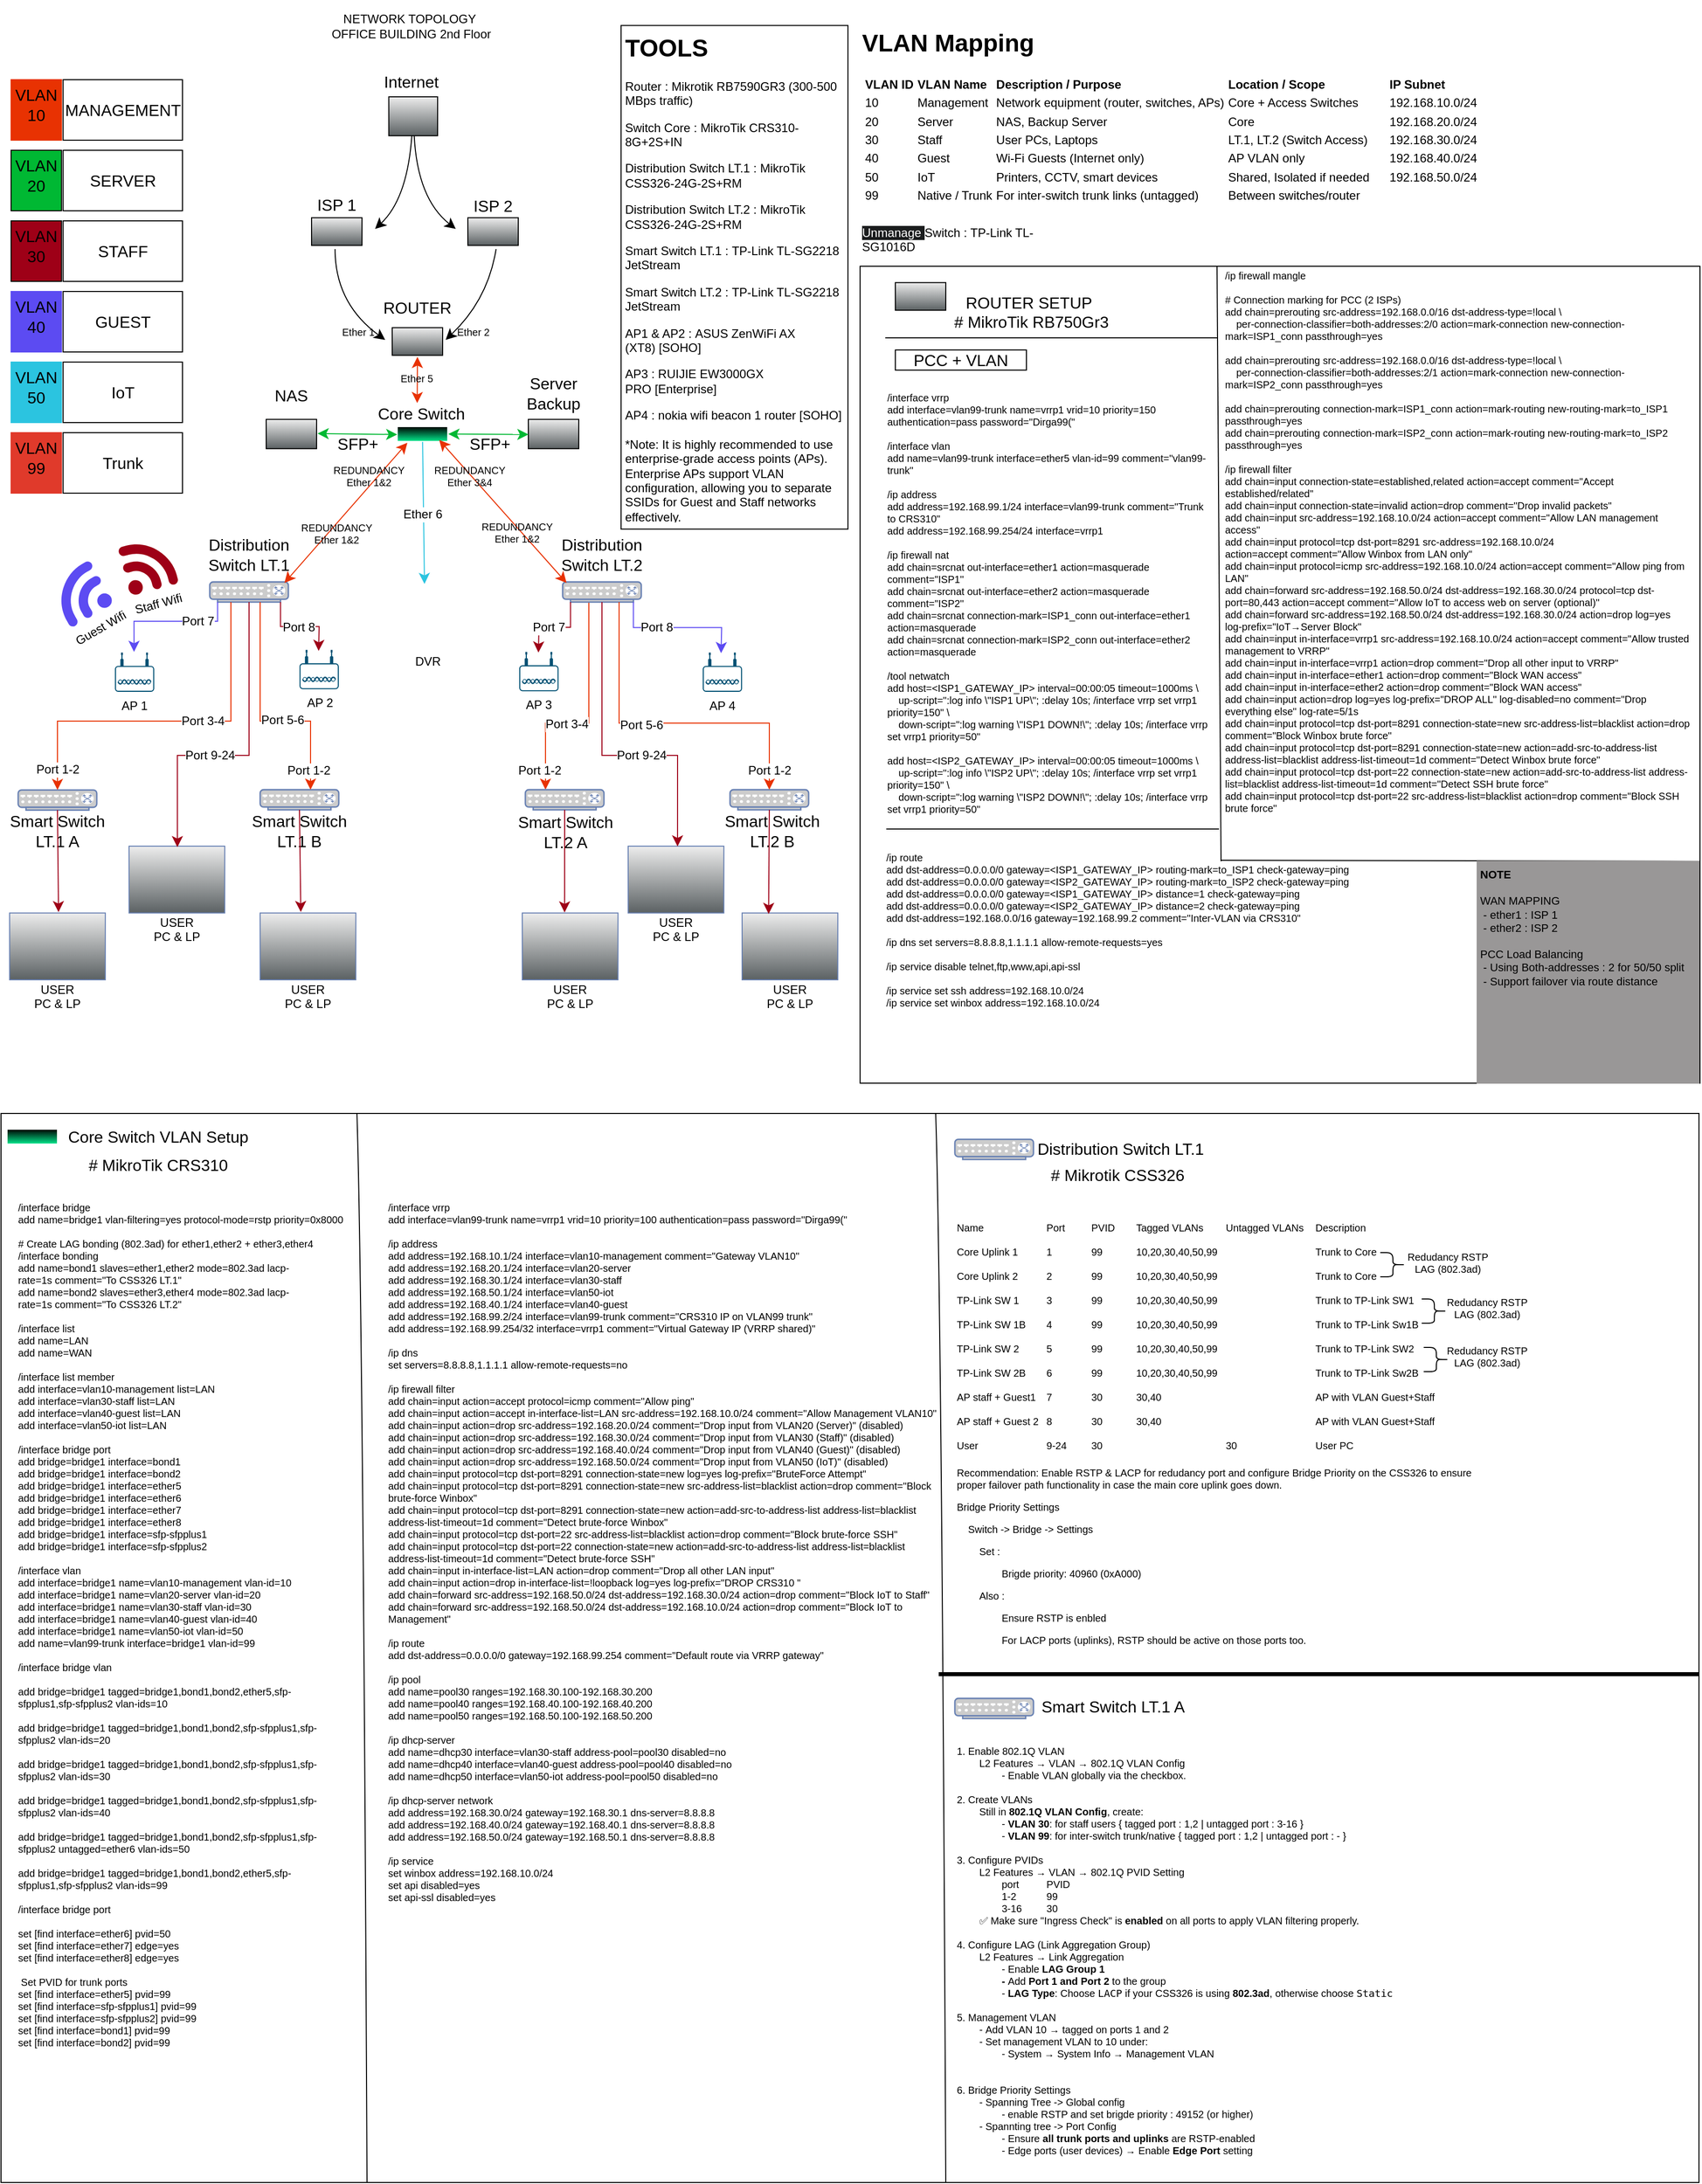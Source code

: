 <?xml version="1.0" encoding="UTF-8"?>
<mxfile version="28.0.9">
  <diagram name="Office 2nd Floor" id="BWm1buOFTXtam4xC32OV">
    <mxGraphModel dx="2353" dy="2650" grid="1" gridSize="10" guides="1" tooltips="1" connect="1" arrows="1" fold="1" page="1" pageScale="1" pageWidth="850" pageHeight="1100" math="0" shadow="0">
      <root>
        <mxCell id="0" />
        <mxCell id="1" parent="0" />
        <mxCell id="WuOIyLYNfGmpn-H2fmUs-61" value="" style="whiteSpace=wrap;html=1;movable=0;resizable=0;rotatable=0;deletable=0;editable=0;locked=1;connectable=0;" parent="1" vertex="1">
          <mxGeometry x="10" y="1120" width="1684" height="1060" as="geometry" />
        </mxCell>
        <mxCell id="WuOIyLYNfGmpn-H2fmUs-46" value="" style="rounded=0;whiteSpace=wrap;html=1;movable=1;resizable=1;rotatable=1;deletable=1;editable=1;locked=0;connectable=1;" parent="1" vertex="1">
          <mxGeometry x="862" y="280" width="833" height="810" as="geometry" />
        </mxCell>
        <mxCell id="WuOIyLYNfGmpn-H2fmUs-49" value="" style="rounded=0;whiteSpace=wrap;html=1;movable=0;resizable=0;rotatable=0;deletable=0;editable=0;locked=1;connectable=0;" parent="1" vertex="1">
          <mxGeometry x="897" y="363" width="130" height="20" as="geometry" />
        </mxCell>
        <mxCell id="c4z20yVUbwWjeVvLzU7N-100" value="" style="rounded=0;whiteSpace=wrap;html=1;rotation=-90;movable=0;resizable=0;rotatable=0;deletable=0;editable=0;locked=1;connectable=0;" parent="1" vertex="1">
          <mxGeometry x="487.79" y="178.44" width="499.34" height="225.01" as="geometry" />
        </mxCell>
        <mxCell id="c4z20yVUbwWjeVvLzU7N-97" value="&lt;h1 style=&quot;margin-top: 0px;&quot;&gt;TOOLS&lt;/h1&gt;&lt;p&gt;Router : Mikrotik RB7590GR3 (300-500 MBps traffic)&lt;/p&gt;&lt;p&gt;Switch Core :&amp;nbsp;MikroTik CRS310-8G+2S+IN&lt;/p&gt;&lt;p&gt;Distribution Switch LT.1 :&amp;nbsp;MikroTik CSS326-24G-2S+RM&lt;/p&gt;&lt;p&gt;&lt;span style=&quot;background-color: transparent; color: light-dark(rgb(0, 0, 0), rgb(255, 255, 255));&quot;&gt;Distribution Switch&lt;/span&gt;&amp;nbsp;LT.2 :&amp;nbsp;MikroTik CSS326-24G-2S+RM&lt;/p&gt;&lt;p&gt;Smart&amp;nbsp;&lt;span style=&quot;background-color: transparent; color: light-dark(rgb(0, 0, 0), rgb(255, 255, 255));&quot;&gt;Switch LT.1 :&amp;nbsp;&lt;/span&gt;&lt;span style=&quot;background-color: transparent; color: light-dark(rgb(0, 0, 0), rgb(255, 255, 255));&quot;&gt;TP-Link TL-SG2218 JetStream&lt;/span&gt;&lt;/p&gt;&lt;p&gt;Smart&amp;nbsp;&lt;span style=&quot;background-color: transparent; color: light-dark(rgb(0, 0, 0), rgb(255, 255, 255));&quot;&gt;Switch&lt;/span&gt;&lt;span style=&quot;background-color: transparent; color: light-dark(rgb(0, 0, 0), rgb(255, 255, 255));&quot;&gt;&amp;nbsp;LT.2 :&amp;nbsp;&lt;/span&gt;&lt;span style=&quot;background-color: transparent; color: light-dark(rgb(0, 0, 0), rgb(255, 255, 255));&quot;&gt;TP-Link TL-SG2218 JetStream&lt;/span&gt;&lt;/p&gt;&lt;p&gt;&lt;span style=&quot;background-color: transparent; color: light-dark(rgb(0, 0, 0), rgb(255, 255, 255));&quot;&gt;AP1 &amp;amp; AP2 :&lt;/span&gt;&lt;span style=&quot;background-color: transparent; color: light-dark(rgb(0, 0, 0), rgb(255, 255, 255));&quot;&gt;&amp;nbsp;&lt;/span&gt;ASUS ZenWiFi AX (XT8)&amp;nbsp;[SOHO]&lt;/p&gt;&lt;p&gt;AP3 :&amp;nbsp;RUIJIE EW3000GX PRO&amp;nbsp;[Enterprise]&lt;/p&gt;&lt;p&gt;AP4 :&amp;nbsp;nokia wifi beacon 1 router&amp;nbsp;[SOHO]&lt;br&gt;&lt;br&gt;*Note: It is highly recommended to use enterprise-grade access points (APs). Enterprise APs support VLAN configuration, allowing you to separate SSIDs for Guest and Staff networks effectively.&lt;/p&gt;" style="text;html=1;whiteSpace=wrap;overflow=hidden;rounded=0;movable=0;resizable=0;rotatable=0;deletable=0;editable=0;locked=1;connectable=0;" parent="1" vertex="1">
          <mxGeometry x="626.93" y="43" width="223.07" height="488" as="geometry" />
        </mxCell>
        <mxCell id="c4z20yVUbwWjeVvLzU7N-12" value="" style="group;movable=0;resizable=0;rotatable=0;deletable=0;editable=0;locked=1;connectable=0;" parent="1" vertex="1" connectable="0">
          <mxGeometry x="387.01" y="82" width="60" height="68.61" as="geometry" />
        </mxCell>
        <mxCell id="c4z20yVUbwWjeVvLzU7N-10" value="" style="shape=mxgraph.networks2.icon;aspect=fixed;fillColor=#EDEDED;strokeColor=#000000;gradientColor=#5B6163;network2IconShadow=1;network2bgFillColor=none;network2Icon=mxgraph.networks2.internet;network2IconXOffset=0.001;network2IconYOffset=0.004;network2IconW=0.968;network2IconH=0.772;movable=0;resizable=0;rotatable=0;deletable=0;editable=0;locked=1;connectable=0;" parent="c4z20yVUbwWjeVvLzU7N-12" vertex="1">
          <mxGeometry x="7.61" y="30" width="48.385" height="38.61" as="geometry" />
        </mxCell>
        <mxCell id="c4z20yVUbwWjeVvLzU7N-11" value="Internet" style="text;strokeColor=none;fillColor=none;html=1;align=center;verticalAlign=middle;whiteSpace=wrap;rounded=0;fontSize=16;movable=0;resizable=0;rotatable=0;deletable=0;editable=0;locked=1;connectable=0;" parent="c4z20yVUbwWjeVvLzU7N-12" vertex="1">
          <mxGeometry width="60" height="30" as="geometry" />
        </mxCell>
        <mxCell id="c4z20yVUbwWjeVvLzU7N-24" value="" style="group;movable=0;resizable=0;rotatable=0;deletable=0;editable=0;locked=1;connectable=0;" parent="1" vertex="1" connectable="0">
          <mxGeometry x="393" y="306" width="60" height="62.315" as="geometry" />
        </mxCell>
        <mxCell id="c4z20yVUbwWjeVvLzU7N-22" value="" style="fillColorStyles=neutralFill;neutralFill=#9DA6A8;shape=mxgraph.networks2.icon;aspect=fixed;fillColor=#EDEDED;strokeColor=#000000;gradientColor=#5B6163;network2IconShadow=1;network2bgFillColor=none;network2Icon=mxgraph.networks2.router;network2IconXOffset=0.0;network2IconYOffset=-0.114;network2IconW=1;network2IconH=0.548;movable=0;resizable=0;rotatable=0;deletable=0;editable=0;locked=1;connectable=0;" parent="c4z20yVUbwWjeVvLzU7N-24" vertex="1">
          <mxGeometry x="5.0" y="34.89" width="50" height="27.425" as="geometry" />
        </mxCell>
        <mxCell id="c4z20yVUbwWjeVvLzU7N-23" value="ROUTER" style="text;strokeColor=none;fillColor=none;html=1;align=center;verticalAlign=middle;whiteSpace=wrap;rounded=0;fontSize=16;movable=0;resizable=0;rotatable=0;deletable=0;editable=0;locked=1;connectable=0;" parent="c4z20yVUbwWjeVvLzU7N-24" vertex="1">
          <mxGeometry width="60" height="30" as="geometry" />
        </mxCell>
        <mxCell id="c4z20yVUbwWjeVvLzU7N-41" style="edgeStyle=none;curved=1;rounded=0;orthogonalLoop=1;jettySize=auto;html=1;fontSize=12;startSize=8;endSize=8;movable=0;resizable=0;rotatable=0;deletable=0;editable=0;locked=1;connectable=0;" parent="c4z20yVUbwWjeVvLzU7N-24" edge="1">
          <mxGeometry relative="1" as="geometry">
            <mxPoint x="-51.7" y="-42.995" as="sourcePoint" />
            <mxPoint x="-2" y="47" as="targetPoint" />
            <Array as="points">
              <mxPoint x="-51.7" y="10.69" />
            </Array>
          </mxGeometry>
        </mxCell>
        <mxCell id="c4z20yVUbwWjeVvLzU7N-36" style="edgeStyle=none;curved=1;rounded=0;orthogonalLoop=1;jettySize=auto;html=1;fontSize=12;startSize=8;endSize=8;movable=0;resizable=0;rotatable=0;deletable=0;editable=0;locked=1;connectable=0;" parent="1" source="c4z20yVUbwWjeVvLzU7N-10" edge="1">
          <mxGeometry relative="1" as="geometry">
            <mxPoint x="381" y="243" as="targetPoint" />
            <Array as="points">
              <mxPoint x="413" y="213" />
            </Array>
          </mxGeometry>
        </mxCell>
        <mxCell id="c4z20yVUbwWjeVvLzU7N-37" style="edgeStyle=none;curved=1;rounded=0;orthogonalLoop=1;jettySize=auto;html=1;fontSize=12;startSize=8;endSize=8;movable=0;resizable=0;rotatable=0;deletable=0;editable=0;locked=1;connectable=0;" parent="1" source="c4z20yVUbwWjeVvLzU7N-10" edge="1">
          <mxGeometry relative="1" as="geometry">
            <mxPoint x="461" y="243" as="targetPoint" />
            <Array as="points">
              <mxPoint x="423" y="213" />
            </Array>
          </mxGeometry>
        </mxCell>
        <mxCell id="c4z20yVUbwWjeVvLzU7N-42" style="edgeStyle=none;curved=1;rounded=0;orthogonalLoop=1;jettySize=auto;html=1;fontSize=12;startSize=8;endSize=8;movable=0;resizable=0;rotatable=0;deletable=0;editable=0;locked=1;connectable=0;" parent="1" edge="1">
          <mxGeometry relative="1" as="geometry">
            <mxPoint x="451" y="353" as="targetPoint" />
            <mxPoint x="501" y="263" as="sourcePoint" />
            <Array as="points">
              <mxPoint x="493" y="313" />
            </Array>
          </mxGeometry>
        </mxCell>
        <mxCell id="c4z20yVUbwWjeVvLzU7N-52" value="" style="group;movable=0;resizable=0;rotatable=0;deletable=0;editable=0;locked=1;connectable=0;" parent="1" vertex="1" connectable="0">
          <mxGeometry x="533" y="396" width="50.005" height="64.88" as="geometry" />
        </mxCell>
        <mxCell id="c4z20yVUbwWjeVvLzU7N-2" value="" style="fillColorStyles=neutralFill;neutralFill=#9DA6A8;shape=mxgraph.networks2.icon;aspect=fixed;fillColor=#EDEDED;strokeColor=#000000;gradientColor=#5B6163;network2IconShadow=1;network2bgFillColor=none;network2Icon=mxgraph.networks2.server;network2IconW=1.0;network2IconH=0.581;movable=0;resizable=0;rotatable=0;deletable=0;editable=0;locked=1;connectable=0;" parent="c4z20yVUbwWjeVvLzU7N-52" vertex="1">
          <mxGeometry y="35.82" width="50.005" height="29.06" as="geometry" />
        </mxCell>
        <mxCell id="c4z20yVUbwWjeVvLzU7N-33" value="Server&lt;br&gt;Backup" style="text;strokeColor=none;fillColor=none;html=1;align=center;verticalAlign=middle;whiteSpace=wrap;rounded=0;fontSize=16;movable=0;resizable=0;rotatable=0;deletable=0;editable=0;locked=1;connectable=0;" parent="c4z20yVUbwWjeVvLzU7N-52" vertex="1">
          <mxGeometry width="50" height="20" as="geometry" />
        </mxCell>
        <mxCell id="WuOIyLYNfGmpn-H2fmUs-32" style="edgeStyle=none;curved=1;rounded=0;orthogonalLoop=1;jettySize=auto;html=1;fontSize=12;startSize=8;endSize=8;strokeColor=#2BC4E0;movable=0;resizable=0;rotatable=0;deletable=0;editable=0;locked=1;connectable=0;" parent="1" source="c4z20yVUbwWjeVvLzU7N-8" edge="1">
          <mxGeometry relative="1" as="geometry">
            <mxPoint x="430" y="595" as="targetPoint" />
          </mxGeometry>
        </mxCell>
        <mxCell id="WuOIyLYNfGmpn-H2fmUs-33" value="Ether 6" style="edgeLabel;html=1;align=center;verticalAlign=middle;resizable=0;points=[];fontSize=12;movable=0;rotatable=0;deletable=0;editable=0;locked=1;connectable=0;" parent="WuOIyLYNfGmpn-H2fmUs-32" connectable="0" vertex="1">
          <mxGeometry x="0.024" y="-1" relative="1" as="geometry">
            <mxPoint as="offset" />
          </mxGeometry>
        </mxCell>
        <mxCell id="c4z20yVUbwWjeVvLzU7N-8" value="" style="fillColorStyles=neutralFill;neutralFill=#9DA6A8;shape=mxgraph.networks2.icon;aspect=fixed;fillColor=#000000;strokeColor=#FFFFFF;gradientColor=#02E88C;network2IconShadow=1;network2bgFillColor=none;network2Icon=mxgraph.networks2.hub;network2IconXOffset=0.0;network2IconYOffset=0.013;network2IconW=1;network2IconH=0.294;movable=0;resizable=0;rotatable=0;deletable=0;editable=0;locked=1;connectable=0;" parent="1" vertex="1">
          <mxGeometry x="403" y="439" width="50" height="14.69" as="geometry" />
        </mxCell>
        <mxCell id="c4z20yVUbwWjeVvLzU7N-28" value="Core Switch" style="text;strokeColor=none;fillColor=none;html=1;align=center;verticalAlign=middle;whiteSpace=wrap;rounded=0;fontSize=16;movable=0;resizable=0;rotatable=0;deletable=0;editable=0;locked=1;connectable=0;" parent="1" vertex="1">
          <mxGeometry x="382" y="415.82" width="90" height="20" as="geometry" />
        </mxCell>
        <mxCell id="c4z20yVUbwWjeVvLzU7N-63" value="" style="fontColor=#0066CC;verticalAlign=top;verticalLabelPosition=bottom;labelPosition=center;align=center;html=1;outlineConnect=0;fillColor=#CCCCCC;strokeColor=#6881B3;gradientColor=none;gradientDirection=north;strokeWidth=2;shape=mxgraph.networks.switch;movable=0;resizable=0;rotatable=0;deletable=0;editable=0;locked=1;connectable=0;" parent="1" vertex="1">
          <mxGeometry x="217" y="593" width="78" height="20" as="geometry" />
        </mxCell>
        <mxCell id="c4z20yVUbwWjeVvLzU7N-123" style="edgeStyle=orthogonalEdgeStyle;rounded=0;orthogonalLoop=1;jettySize=auto;html=1;fontSize=12;startSize=8;endSize=8;strokeColor=#E83202;movable=0;resizable=0;rotatable=0;deletable=0;editable=0;locked=1;connectable=0;" parent="1" source="c4z20yVUbwWjeVvLzU7N-64" target="c4z20yVUbwWjeVvLzU7N-119" edge="1">
          <mxGeometry relative="1" as="geometry">
            <Array as="points">
              <mxPoint x="593" y="733" />
              <mxPoint x="550" y="733" />
            </Array>
          </mxGeometry>
        </mxCell>
        <mxCell id="c4z20yVUbwWjeVvLzU7N-64" value="" style="fontColor=#0066CC;verticalAlign=top;verticalLabelPosition=bottom;labelPosition=center;align=center;html=1;outlineConnect=0;fillColor=#CCCCCC;strokeColor=#6881B3;gradientColor=none;gradientDirection=north;strokeWidth=2;shape=mxgraph.networks.switch;movable=0;resizable=0;rotatable=0;deletable=0;editable=0;locked=1;connectable=0;" parent="1" vertex="1">
          <mxGeometry x="567.01" y="593" width="78" height="20" as="geometry" />
        </mxCell>
        <mxCell id="c4z20yVUbwWjeVvLzU7N-68" value="&lt;div&gt;Distribution&lt;/div&gt;&lt;div&gt;Switch&amp;nbsp;&lt;span style=&quot;background-color: transparent; color: light-dark(rgb(0, 0, 0), rgb(255, 255, 255));&quot;&gt;LT.2&lt;/span&gt;&lt;/div&gt;" style="text;strokeColor=none;fillColor=none;html=1;align=center;verticalAlign=middle;whiteSpace=wrap;rounded=0;fontSize=16;movable=0;resizable=0;rotatable=0;deletable=0;editable=0;locked=1;connectable=0;" parent="1" vertex="1">
          <mxGeometry x="576.01" y="551" width="60" height="30" as="geometry" />
        </mxCell>
        <mxCell id="c4z20yVUbwWjeVvLzU7N-69" value="Distribution&lt;div&gt;Switch&amp;nbsp;&lt;span style=&quot;background-color: transparent; color: light-dark(rgb(0, 0, 0), rgb(255, 255, 255));&quot;&gt;LT.1&lt;/span&gt;&lt;/div&gt;" style="text;strokeColor=none;fillColor=none;html=1;align=center;verticalAlign=middle;whiteSpace=wrap;rounded=0;fontSize=16;movable=0;resizable=0;rotatable=0;deletable=0;editable=0;locked=1;connectable=0;" parent="1" vertex="1">
          <mxGeometry x="226" y="551" width="60" height="30" as="geometry" />
        </mxCell>
        <mxCell id="c4z20yVUbwWjeVvLzU7N-74" value="SFP+" style="text;strokeColor=none;fillColor=none;html=1;align=center;verticalAlign=middle;whiteSpace=wrap;rounded=0;fontSize=16;movable=0;resizable=0;rotatable=0;deletable=0;editable=0;locked=1;connectable=0;" parent="1" vertex="1">
          <mxGeometry x="334" y="441" width="60" height="30" as="geometry" />
        </mxCell>
        <mxCell id="c4z20yVUbwWjeVvLzU7N-75" value="SFP+" style="text;strokeColor=none;fillColor=none;html=1;align=center;verticalAlign=middle;whiteSpace=wrap;rounded=0;fontSize=16;movable=0;resizable=0;rotatable=0;deletable=0;editable=0;locked=1;connectable=0;" parent="1" vertex="1">
          <mxGeometry x="465" y="440.69" width="60" height="30" as="geometry" />
        </mxCell>
        <mxCell id="c4z20yVUbwWjeVvLzU7N-6" value="&#xa;&#xa;&#xa;&#xa;&#xa;&#xa;&#xa;USER&#xa;PC &amp; LP" style="shape=mxgraph.networks2.icon;aspect=fixed;fillColor=#EDEDED;strokeColor=#6881B3;gradientColor=#5B6163;network2IconShadow=1;network2bgFillColor=none;network2Icon=mxgraph.networks2.lan;network2IconYOffset=0.056;network2IconW=1.083;network2IconH=0.756;movable=0;resizable=0;rotatable=0;deletable=0;editable=0;locked=1;connectable=0;" parent="1" vertex="1">
          <mxGeometry x="137.0" y="855" width="94.9" height="66.26" as="geometry" />
        </mxCell>
        <mxCell id="c4z20yVUbwWjeVvLzU7N-72" value="&#xa;&#xa;&#xa;&#xa;&#xa;&#xa;&#xa;USER&#xa;PC &amp; LP" style="shape=mxgraph.networks2.icon;aspect=fixed;fillColor=#EDEDED;strokeColor=#6881B3;gradientColor=#5B6163;network2IconShadow=1;network2bgFillColor=none;network2Icon=mxgraph.networks2.lan;network2IconYOffset=0.056;network2IconW=1.083;network2IconH=0.756;movable=0;resizable=0;rotatable=0;deletable=0;editable=0;locked=1;connectable=0;" parent="1" vertex="1">
          <mxGeometry x="632" y="855" width="94.9" height="66.26" as="geometry" />
        </mxCell>
        <mxCell id="c4z20yVUbwWjeVvLzU7N-82" style="edgeStyle=orthogonalEdgeStyle;rounded=0;orthogonalLoop=1;jettySize=auto;html=1;exitX=0.1;exitY=1;exitDx=0;exitDy=0;exitPerimeter=0;entryX=0.486;entryY=-0.017;entryDx=0;entryDy=0;entryPerimeter=0;fontSize=12;startSize=8;endSize=8;strokeColor=#5C4BF2;movable=0;resizable=0;rotatable=0;deletable=0;editable=0;locked=1;connectable=0;" parent="1" source="c4z20yVUbwWjeVvLzU7N-63" target="c4z20yVUbwWjeVvLzU7N-101" edge="1">
          <mxGeometry relative="1" as="geometry">
            <mxPoint x="142.0" y="663" as="targetPoint" />
            <Array as="points">
              <mxPoint x="225" y="632" />
              <mxPoint x="142" y="632" />
            </Array>
          </mxGeometry>
        </mxCell>
        <mxCell id="WuOIyLYNfGmpn-H2fmUs-20" value="Port 7" style="edgeLabel;html=1;align=center;verticalAlign=middle;resizable=0;points=[];fontSize=12;movable=0;rotatable=0;deletable=0;editable=0;locked=1;connectable=0;" parent="c4z20yVUbwWjeVvLzU7N-82" connectable="0" vertex="1">
          <mxGeometry x="-0.516" relative="1" as="geometry">
            <mxPoint x="-7" as="offset" />
          </mxGeometry>
        </mxCell>
        <mxCell id="c4z20yVUbwWjeVvLzU7N-83" style="edgeStyle=orthogonalEdgeStyle;rounded=0;orthogonalLoop=1;jettySize=auto;html=1;exitX=0.9;exitY=1;exitDx=0;exitDy=0;exitPerimeter=0;fontSize=12;startSize=8;endSize=8;entryX=0.5;entryY=-0.058;entryDx=0;entryDy=0;entryPerimeter=0;strokeColor=#9E0017;movable=0;resizable=0;rotatable=0;deletable=0;editable=0;locked=1;connectable=0;" parent="1" source="c4z20yVUbwWjeVvLzU7N-63" edge="1">
          <mxGeometry relative="1" as="geometry">
            <mxPoint x="325" y="661.409" as="targetPoint" />
          </mxGeometry>
        </mxCell>
        <mxCell id="WuOIyLYNfGmpn-H2fmUs-21" value="Port 8" style="edgeLabel;html=1;align=center;verticalAlign=middle;resizable=0;points=[];fontSize=12;movable=0;rotatable=0;deletable=0;editable=0;locked=1;connectable=0;" parent="c4z20yVUbwWjeVvLzU7N-83" connectable="0" vertex="1">
          <mxGeometry x="-0.3" y="-3" relative="1" as="geometry">
            <mxPoint x="11" y="-2" as="offset" />
          </mxGeometry>
        </mxCell>
        <mxCell id="c4z20yVUbwWjeVvLzU7N-84" style="edgeStyle=orthogonalEdgeStyle;rounded=0;orthogonalLoop=1;jettySize=auto;html=1;exitX=0.5;exitY=1;exitDx=0;exitDy=0;exitPerimeter=0;entryX=0.505;entryY=0.015;entryDx=0;entryDy=0;entryPerimeter=0;fontSize=12;startSize=8;endSize=8;strokeColor=#9E0017;movable=0;resizable=0;rotatable=0;deletable=0;editable=0;locked=1;connectable=0;" parent="1" source="c4z20yVUbwWjeVvLzU7N-63" target="c4z20yVUbwWjeVvLzU7N-6" edge="1">
          <mxGeometry relative="1" as="geometry">
            <Array as="points">
              <mxPoint x="256" y="765" />
              <mxPoint x="185" y="765" />
            </Array>
          </mxGeometry>
        </mxCell>
        <mxCell id="WuOIyLYNfGmpn-H2fmUs-22" value="Port 9-24" style="edgeLabel;html=1;align=center;verticalAlign=middle;resizable=0;points=[];fontSize=12;movable=0;rotatable=0;deletable=0;editable=0;locked=1;connectable=0;" parent="c4z20yVUbwWjeVvLzU7N-84" connectable="0" vertex="1">
          <mxGeometry x="0.305" relative="1" as="geometry">
            <mxPoint x="14" as="offset" />
          </mxGeometry>
        </mxCell>
        <mxCell id="c4z20yVUbwWjeVvLzU7N-85" style="edgeStyle=orthogonalEdgeStyle;rounded=0;orthogonalLoop=1;jettySize=auto;html=1;exitX=0.1;exitY=1;exitDx=0;exitDy=0;exitPerimeter=0;entryX=0.56;entryY=0;entryDx=0;entryDy=0;entryPerimeter=0;fontSize=12;startSize=8;endSize=8;strokeColor=#9E0017;movable=0;resizable=0;rotatable=0;deletable=0;editable=0;locked=1;connectable=0;" parent="1" source="c4z20yVUbwWjeVvLzU7N-64" edge="1">
          <mxGeometry relative="1" as="geometry">
            <mxPoint x="543" y="663" as="targetPoint" />
          </mxGeometry>
        </mxCell>
        <mxCell id="c4z20yVUbwWjeVvLzU7N-86" style="edgeStyle=orthogonalEdgeStyle;rounded=0;orthogonalLoop=1;jettySize=auto;html=1;exitX=0.9;exitY=1;exitDx=0;exitDy=0;exitPerimeter=0;entryX=0.543;entryY=0.023;entryDx=0;entryDy=0;entryPerimeter=0;fontSize=12;startSize=8;endSize=8;strokeColor=#9E0017;strokeColor=#5C4BF2;movable=0;resizable=0;rotatable=0;deletable=0;editable=0;locked=1;connectable=0;" parent="1" source="c4z20yVUbwWjeVvLzU7N-64" edge="1">
          <mxGeometry relative="1" as="geometry">
            <mxPoint x="724.15" y="663.631" as="targetPoint" />
          </mxGeometry>
        </mxCell>
        <mxCell id="c4z20yVUbwWjeVvLzU7N-87" style="edgeStyle=orthogonalEdgeStyle;rounded=0;orthogonalLoop=1;jettySize=auto;html=1;exitX=0.5;exitY=1;exitDx=0;exitDy=0;exitPerimeter=0;entryX=0.516;entryY=0.004;entryDx=0;entryDy=0;entryPerimeter=0;fontSize=12;startSize=8;endSize=8;strokeColor=#9E0017;movable=0;resizable=0;rotatable=0;deletable=0;editable=0;locked=1;connectable=0;" parent="1" source="c4z20yVUbwWjeVvLzU7N-64" target="c4z20yVUbwWjeVvLzU7N-72" edge="1">
          <mxGeometry relative="1" as="geometry">
            <Array as="points">
              <mxPoint x="606" y="765" />
              <mxPoint x="681" y="765" />
            </Array>
          </mxGeometry>
        </mxCell>
        <mxCell id="c4z20yVUbwWjeVvLzU7N-94" value="" style="endArrow=classic;startArrow=classic;html=1;rounded=0;fontSize=12;startSize=8;endSize=8;curved=1;entryX=0.002;entryY=0.515;entryDx=0;entryDy=0;entryPerimeter=0;exitX=1.013;exitY=0.502;exitDx=0;exitDy=0;exitPerimeter=0;strokeColor=#00B833;movable=0;resizable=0;rotatable=0;deletable=0;editable=0;locked=1;connectable=0;" parent="1" source="c4z20yVUbwWjeVvLzU7N-8" target="c4z20yVUbwWjeVvLzU7N-2" edge="1">
          <mxGeometry width="50" height="50" relative="1" as="geometry">
            <mxPoint x="451" y="553" as="sourcePoint" />
            <mxPoint x="501" y="503" as="targetPoint" />
          </mxGeometry>
        </mxCell>
        <mxCell id="c4z20yVUbwWjeVvLzU7N-95" value="" style="endArrow=classic;startArrow=classic;html=1;rounded=0;fontSize=12;startSize=8;endSize=8;curved=1;entryX=0.002;entryY=0.515;entryDx=0;entryDy=0;entryPerimeter=0;exitX=1.013;exitY=0.502;exitDx=0;exitDy=0;exitPerimeter=0;strokeColor=#00B833;movable=0;resizable=0;rotatable=0;deletable=0;editable=0;locked=1;connectable=0;" parent="1" edge="1">
          <mxGeometry width="50" height="50" relative="1" as="geometry">
            <mxPoint x="324" y="445.85" as="sourcePoint" />
            <mxPoint x="403" y="446.85" as="targetPoint" />
          </mxGeometry>
        </mxCell>
        <mxCell id="c4z20yVUbwWjeVvLzU7N-96" value="" style="group;movable=0;resizable=0;rotatable=0;deletable=0;editable=0;locked=1;connectable=0;" parent="1" vertex="1" connectable="0">
          <mxGeometry x="268" y="393" width="60" height="67.88" as="geometry" />
        </mxCell>
        <mxCell id="c4z20yVUbwWjeVvLzU7N-53" value="" style="fillColorStyles=neutralFill;neutralFill=#9DA6A8;shape=mxgraph.networks2.icon;aspect=fixed;fillColor=#EDEDED;strokeColor=#000000;gradientColor=#5B6163;network2IconShadow=1;network2bgFillColor=none;network2Icon=mxgraph.networks2.server;network2IconW=1.0;network2IconH=0.581;movable=0;resizable=0;rotatable=0;deletable=0;editable=0;locked=1;connectable=0;" parent="c4z20yVUbwWjeVvLzU7N-96" vertex="1">
          <mxGeometry x="5" y="38.82" width="50.005" height="29.06" as="geometry" />
        </mxCell>
        <mxCell id="c4z20yVUbwWjeVvLzU7N-57" value="NAS" style="text;strokeColor=none;fillColor=none;html=1;align=center;verticalAlign=middle;whiteSpace=wrap;rounded=0;fontSize=16;movable=0;resizable=0;rotatable=0;deletable=0;editable=0;locked=1;connectable=0;" parent="c4z20yVUbwWjeVvLzU7N-96" vertex="1">
          <mxGeometry width="60" height="30" as="geometry" />
        </mxCell>
        <mxCell id="c4z20yVUbwWjeVvLzU7N-98" value="" style="endArrow=classic;startArrow=classic;html=1;rounded=0;fontSize=12;startSize=8;endSize=8;curved=1;entryX=0.5;entryY=1.057;entryDx=0;entryDy=0;entryPerimeter=0;exitX=0.453;exitY=-0.008;exitDx=0;exitDy=0;exitPerimeter=0;strokeColor=#E83202;movable=0;resizable=0;rotatable=0;deletable=0;editable=0;locked=1;connectable=0;" parent="1" source="c4z20yVUbwWjeVvLzU7N-28" target="c4z20yVUbwWjeVvLzU7N-22" edge="1">
          <mxGeometry width="50" height="50" relative="1" as="geometry">
            <mxPoint x="421" y="443" as="sourcePoint" />
            <mxPoint x="471" y="393" as="targetPoint" />
          </mxGeometry>
        </mxCell>
        <mxCell id="c4z20yVUbwWjeVvLzU7N-101" value="AP 1" style="points=[[0.03,0.36,0],[0.18,0,0],[0.5,0.34,0],[0.82,0,0],[0.97,0.36,0],[1,0.67,0],[0.975,0.975,0],[0.5,1,0],[0.025,0.975,0],[0,0.67,0]];verticalLabelPosition=bottom;sketch=0;html=1;verticalAlign=top;aspect=fixed;align=center;pointerEvents=1;shape=mxgraph.cisco19.wireless_access_point;fillColor=#005073;strokeColor=none;movable=0;resizable=0;rotatable=0;deletable=0;editable=0;locked=1;connectable=0;" parent="1" vertex="1">
          <mxGeometry x="123" y="663" width="38.94" height="38.94" as="geometry" />
        </mxCell>
        <mxCell id="c4z20yVUbwWjeVvLzU7N-106" value="AP 2" style="points=[[0.03,0.36,0],[0.18,0,0],[0.5,0.34,0],[0.82,0,0],[0.97,0.36,0],[1,0.67,0],[0.975,0.975,0],[0.5,1,0],[0.025,0.975,0],[0,0.67,0]];verticalLabelPosition=bottom;sketch=0;html=1;verticalAlign=top;aspect=fixed;align=center;pointerEvents=1;shape=mxgraph.cisco19.wireless_access_point;fillColor=#005073;strokeColor=none;movable=0;resizable=0;rotatable=0;deletable=0;editable=0;locked=1;connectable=0;" parent="1" vertex="1">
          <mxGeometry x="306.06" y="660.43" width="38.94" height="38.94" as="geometry" />
        </mxCell>
        <mxCell id="c4z20yVUbwWjeVvLzU7N-107" value="AP 3" style="points=[[0.03,0.36,0],[0.18,0,0],[0.5,0.34,0],[0.82,0,0],[0.97,0.36,0],[1,0.67,0],[0.975,0.975,0],[0.5,1,0],[0.025,0.975,0],[0,0.67,0]];verticalLabelPosition=bottom;sketch=0;html=1;verticalAlign=top;aspect=fixed;align=center;pointerEvents=1;shape=mxgraph.cisco19.wireless_access_point;fillColor=#005073;strokeColor=none;movable=0;resizable=0;rotatable=0;deletable=0;editable=0;locked=1;connectable=0;" parent="1" vertex="1">
          <mxGeometry x="524" y="662.43" width="38.94" height="38.94" as="geometry" />
        </mxCell>
        <mxCell id="c4z20yVUbwWjeVvLzU7N-108" value="AP 4" style="points=[[0.03,0.36,0],[0.18,0,0],[0.5,0.34,0],[0.82,0,0],[0.97,0.36,0],[1,0.67,0],[0.975,0.975,0],[0.5,1,0],[0.025,0.975,0],[0,0.67,0]];verticalLabelPosition=bottom;sketch=0;html=1;verticalAlign=top;aspect=fixed;align=center;pointerEvents=1;shape=mxgraph.cisco19.wireless_access_point;fillColor=#005073;strokeColor=none;movable=0;resizable=0;rotatable=0;deletable=0;editable=0;locked=1;connectable=0;" parent="1" vertex="1">
          <mxGeometry x="706" y="663" width="38.94" height="38.94" as="geometry" />
        </mxCell>
        <mxCell id="c4z20yVUbwWjeVvLzU7N-111" value="" style="fontColor=#0066CC;verticalAlign=top;verticalLabelPosition=bottom;labelPosition=center;align=center;html=1;outlineConnect=0;fillColor=#CCCCCC;strokeColor=#6881B3;gradientColor=none;gradientDirection=north;strokeWidth=2;shape=mxgraph.networks.switch;movable=0;resizable=0;rotatable=0;deletable=0;editable=0;locked=1;connectable=0;" parent="1" vertex="1">
          <mxGeometry x="27" y="799.26" width="78" height="20" as="geometry" />
        </mxCell>
        <mxCell id="c4z20yVUbwWjeVvLzU7N-116" value="" style="fontColor=#0066CC;verticalAlign=top;verticalLabelPosition=bottom;labelPosition=center;align=center;html=1;outlineConnect=0;fillColor=#CCCCCC;strokeColor=#6881B3;gradientColor=none;gradientDirection=north;strokeWidth=2;shape=mxgraph.networks.switch;movable=0;resizable=0;rotatable=0;deletable=0;editable=0;locked=1;connectable=0;" parent="1" vertex="1">
          <mxGeometry x="267" y="799" width="78" height="20" as="geometry" />
        </mxCell>
        <mxCell id="c4z20yVUbwWjeVvLzU7N-117" style="edgeStyle=orthogonalEdgeStyle;rounded=0;orthogonalLoop=1;jettySize=auto;html=1;fontSize=12;startSize=8;endSize=8;strokeColor=#E83202;movable=0;resizable=0;rotatable=0;deletable=0;editable=0;locked=1;connectable=0;" parent="1" source="c4z20yVUbwWjeVvLzU7N-63" target="c4z20yVUbwWjeVvLzU7N-111" edge="1">
          <mxGeometry relative="1" as="geometry">
            <mxPoint x="78" y="765" as="targetPoint" />
            <Array as="points">
              <mxPoint x="238" y="731" />
              <mxPoint x="66" y="731" />
            </Array>
          </mxGeometry>
        </mxCell>
        <mxCell id="WuOIyLYNfGmpn-H2fmUs-18" value="Port 3-4" style="edgeLabel;html=1;align=center;verticalAlign=middle;resizable=0;points=[];fontSize=12;movable=0;rotatable=0;deletable=0;editable=0;locked=1;connectable=0;" parent="c4z20yVUbwWjeVvLzU7N-117" connectable="0" vertex="1">
          <mxGeometry x="-0.253" y="2" relative="1" as="geometry">
            <mxPoint x="-12" y="-2" as="offset" />
          </mxGeometry>
        </mxCell>
        <mxCell id="c4z20yVUbwWjeVvLzU7N-118" style="edgeStyle=orthogonalEdgeStyle;rounded=0;orthogonalLoop=1;jettySize=auto;html=1;fontSize=12;startSize=8;endSize=8;entryX=0.5;entryY=0;entryDx=0;entryDy=0;entryPerimeter=0;strokeColor=#E83202;movable=0;resizable=0;rotatable=0;deletable=0;editable=0;locked=1;connectable=0;" parent="1" edge="1">
          <mxGeometry relative="1" as="geometry">
            <mxPoint x="316.97" y="799" as="targetPoint" />
            <Array as="points">
              <mxPoint x="266.97" y="731" />
              <mxPoint x="316.97" y="731" />
            </Array>
            <mxPoint x="266.999" y="613" as="sourcePoint" />
          </mxGeometry>
        </mxCell>
        <mxCell id="WuOIyLYNfGmpn-H2fmUs-19" value="Port 5-6" style="edgeLabel;html=1;align=center;verticalAlign=middle;resizable=0;points=[];fontSize=12;movable=0;rotatable=0;deletable=0;editable=0;locked=1;connectable=0;" parent="c4z20yVUbwWjeVvLzU7N-118" connectable="0" vertex="1">
          <mxGeometry x="0.085" y="1" relative="1" as="geometry">
            <mxPoint x="12" as="offset" />
          </mxGeometry>
        </mxCell>
        <mxCell id="c4z20yVUbwWjeVvLzU7N-119" value="" style="fontColor=#0066CC;verticalAlign=top;verticalLabelPosition=bottom;labelPosition=center;align=center;html=1;outlineConnect=0;fillColor=#CCCCCC;strokeColor=#6881B3;gradientColor=none;gradientDirection=north;strokeWidth=2;shape=mxgraph.networks.switch;movable=0;resizable=0;rotatable=0;deletable=0;editable=0;locked=1;connectable=0;" parent="1" vertex="1">
          <mxGeometry x="530" y="799" width="78" height="20" as="geometry" />
        </mxCell>
        <mxCell id="c4z20yVUbwWjeVvLzU7N-120" value="" style="fontColor=#0066CC;verticalAlign=top;verticalLabelPosition=bottom;labelPosition=center;align=center;html=1;outlineConnect=0;fillColor=#CCCCCC;strokeColor=#6881B3;gradientColor=none;gradientDirection=north;strokeWidth=2;shape=mxgraph.networks.switch;movable=0;resizable=0;rotatable=0;deletable=0;editable=0;locked=1;connectable=0;" parent="1" vertex="1">
          <mxGeometry x="733" y="799" width="78" height="20" as="geometry" />
        </mxCell>
        <mxCell id="c4z20yVUbwWjeVvLzU7N-122" style="edgeStyle=none;curved=1;rounded=0;orthogonalLoop=1;jettySize=auto;html=1;exitX=0.5;exitY=0;exitDx=0;exitDy=0;exitPerimeter=0;fontSize=12;startSize=8;endSize=8;movable=0;resizable=0;rotatable=0;deletable=0;editable=0;locked=1;connectable=0;" parent="1" source="c4z20yVUbwWjeVvLzU7N-120" target="c4z20yVUbwWjeVvLzU7N-120" edge="1">
          <mxGeometry relative="1" as="geometry" />
        </mxCell>
        <mxCell id="c4z20yVUbwWjeVvLzU7N-124" style="edgeStyle=orthogonalEdgeStyle;rounded=0;orthogonalLoop=1;jettySize=auto;html=1;entryX=0.5;entryY=0;entryDx=0;entryDy=0;entryPerimeter=0;fontSize=12;startSize=8;endSize=8;strokeColor=#E83202;movable=0;resizable=0;rotatable=0;deletable=0;editable=0;locked=1;connectable=0;" parent="1" target="c4z20yVUbwWjeVvLzU7N-120" edge="1">
          <mxGeometry relative="1" as="geometry">
            <Array as="points">
              <mxPoint x="623" y="613" />
              <mxPoint x="623" y="733" />
              <mxPoint x="772" y="733" />
            </Array>
            <mxPoint x="623" y="613" as="sourcePoint" />
          </mxGeometry>
        </mxCell>
        <mxCell id="c4z20yVUbwWjeVvLzU7N-125" value="Smart&amp;nbsp;&lt;span style=&quot;background-color: transparent; color: light-dark(rgb(0, 0, 0), rgb(255, 255, 255));&quot;&gt;Switch&lt;/span&gt;&lt;div&gt;&lt;span style=&quot;background-color: transparent; color: light-dark(rgb(0, 0, 0), rgb(255, 255, 255));&quot;&gt;LT.1 A&lt;/span&gt;&lt;/div&gt;" style="text;strokeColor=none;fillColor=none;html=1;align=center;verticalAlign=middle;whiteSpace=wrap;rounded=0;fontSize=16;movable=0;resizable=0;rotatable=0;deletable=0;editable=0;locked=1;connectable=0;" parent="1" vertex="1">
          <mxGeometry x="36" y="825" width="60" height="30" as="geometry" />
        </mxCell>
        <mxCell id="c4z20yVUbwWjeVvLzU7N-126" value="Smart&amp;nbsp;&lt;span style=&quot;color: light-dark(rgb(0, 0, 0), rgb(255, 255, 255)); background-color: transparent;&quot;&gt;Switch&lt;/span&gt;&lt;div&gt;&lt;span style=&quot;background-color: transparent; color: light-dark(rgb(0, 0, 0), rgb(255, 255, 255));&quot;&gt;LT.1 B&lt;/span&gt;&lt;/div&gt;" style="text;strokeColor=none;fillColor=none;html=1;align=center;verticalAlign=middle;whiteSpace=wrap;rounded=0;fontSize=16;movable=0;resizable=0;rotatable=0;deletable=0;editable=0;locked=1;connectable=0;" parent="1" vertex="1">
          <mxGeometry x="276" y="825" width="60" height="30" as="geometry" />
        </mxCell>
        <mxCell id="c4z20yVUbwWjeVvLzU7N-127" value="Smart&amp;nbsp;&lt;span style=&quot;color: light-dark(rgb(0, 0, 0), rgb(255, 255, 255)); background-color: transparent;&quot;&gt;Switch&lt;/span&gt;&lt;div&gt;&lt;span style=&quot;background-color: transparent; color: light-dark(rgb(0, 0, 0), rgb(255, 255, 255));&quot;&gt;LT.2 A&lt;/span&gt;&lt;/div&gt;" style="text;strokeColor=none;fillColor=none;html=1;align=center;verticalAlign=middle;whiteSpace=wrap;rounded=0;fontSize=16;movable=0;resizable=0;rotatable=0;deletable=0;editable=0;locked=1;connectable=0;" parent="1" vertex="1">
          <mxGeometry x="540.1" y="826" width="60" height="30" as="geometry" />
        </mxCell>
        <mxCell id="c4z20yVUbwWjeVvLzU7N-128" value="Smart&amp;nbsp;&lt;span style=&quot;color: light-dark(rgb(0, 0, 0), rgb(255, 255, 255)); background-color: transparent;&quot;&gt;Switch&lt;/span&gt;&lt;div&gt;&lt;span style=&quot;background-color: transparent; color: light-dark(rgb(0, 0, 0), rgb(255, 255, 255));&quot;&gt;LT.2 B&lt;/span&gt;&lt;/div&gt;" style="text;strokeColor=none;fillColor=none;html=1;align=center;verticalAlign=middle;whiteSpace=wrap;rounded=0;fontSize=16;movable=0;resizable=0;rotatable=0;deletable=0;editable=0;locked=1;connectable=0;" parent="1" vertex="1">
          <mxGeometry x="745" y="825" width="60" height="30" as="geometry" />
        </mxCell>
        <mxCell id="oO6m2sZ0845tZ0FAEgG3-1" value="NETWORK TOPOLOGY&amp;nbsp;&lt;div&gt;OFFICE BUILDING 2nd Floor&lt;/div&gt;" style="text;html=1;align=center;verticalAlign=middle;whiteSpace=wrap;rounded=0;movable=0;resizable=0;rotatable=0;deletable=0;editable=0;locked=1;connectable=0;" parent="1" vertex="1">
          <mxGeometry x="238.01" y="16" width="358" height="52" as="geometry" />
        </mxCell>
        <mxCell id="wgvURcrzdyZ4Qupp1lnJ-5" value="&lt;h1 style=&quot;margin-top: 0px;&quot;&gt;VLAN Mapping&lt;/h1&gt;&lt;div&gt;&lt;table&gt;&lt;thead&gt;&lt;tr&gt;&lt;th&gt;VLAN ID&lt;/th&gt;&lt;th&gt;VLAN Name&lt;/th&gt;&lt;th&gt;Description / Purpose&lt;/th&gt;&lt;th&gt;Location / Scope&lt;span style=&quot;white-space: pre;&quot;&gt;&#x9;&lt;/span&gt;&lt;span style=&quot;white-space: pre;&quot;&gt;&#x9;&lt;span style=&quot;white-space: pre;&quot;&gt;&#x9;&lt;/span&gt;IP Subnet&lt;span style=&quot;white-space: pre;&quot;&gt;&#x9;&lt;/span&gt;&lt;/span&gt;&lt;/th&gt;&lt;/tr&gt;&lt;/thead&gt;&lt;tbody&gt;&lt;tr&gt;&lt;td&gt;10&lt;/td&gt;&lt;td&gt;Management&lt;/td&gt;&lt;td&gt;Network equipment (router, switches, APs)&lt;/td&gt;&lt;td&gt;Core + Access Switches&lt;span style=&quot;white-space: pre;&quot;&gt;&#x9;&lt;/span&gt;&lt;span style=&quot;white-space: pre;&quot;&gt;&#x9;&lt;/span&gt;192.168.10.0/24&lt;/td&gt;&lt;/tr&gt;&lt;tr&gt;&lt;td&gt;20&lt;/td&gt;&lt;td&gt;Server&lt;/td&gt;&lt;td&gt;NAS, Backup Server&lt;/td&gt;&lt;td&gt;Core&lt;span style=&quot;white-space: pre;&quot;&gt;&#x9;&lt;/span&gt;&lt;span style=&quot;white-space: pre;&quot;&gt;&#x9;&lt;/span&gt;&lt;span style=&quot;white-space: pre;&quot;&gt;&#x9;&lt;/span&gt;&lt;span style=&quot;white-space: pre;&quot;&gt;&#x9;&lt;/span&gt;&lt;span style=&quot;white-space: pre;&quot;&gt;&#x9;&lt;/span&gt;192.168.20.0/24&lt;/td&gt;&lt;/tr&gt;&lt;tr&gt;&lt;td&gt;30&lt;/td&gt;&lt;td&gt;Staff&lt;/td&gt;&lt;td&gt;User PCs, Laptops&lt;/td&gt;&lt;td&gt;LT.1, LT.2 (Switch Access)&lt;span style=&quot;white-space: pre;&quot;&gt;&#x9;&lt;/span&gt;192.168.30.0/24&lt;/td&gt;&lt;/tr&gt;&lt;tr&gt;&lt;td&gt;40&lt;/td&gt;&lt;td&gt;Guest&lt;/td&gt;&lt;td&gt;Wi-Fi Guests (Internet only)&lt;/td&gt;&lt;td&gt;AP VLAN only&lt;span style=&quot;white-space: pre;&quot;&gt;&#x9;&lt;/span&gt;&lt;span style=&quot;white-space: pre;&quot;&gt;&#x9;&lt;/span&gt;&lt;span style=&quot;white-space: pre;&quot;&gt;&#x9;&lt;/span&gt;&lt;span style=&quot;white-space: pre;&quot;&gt;&#x9;&lt;/span&gt;192.168.40.0/24&lt;/td&gt;&lt;/tr&gt;&lt;tr&gt;&lt;td&gt;50&lt;/td&gt;&lt;td&gt;IoT&lt;/td&gt;&lt;td&gt;Printers, CCTV, smart devices&lt;/td&gt;&lt;td&gt;Shared, Isolated if needed&lt;span style=&quot;white-space: pre;&quot;&gt;&#x9;&lt;/span&gt;192.168.50.0/24&lt;/td&gt;&lt;/tr&gt;&lt;tr&gt;&lt;td&gt;99&lt;/td&gt;&lt;td&gt;Native / Trunk&lt;/td&gt;&lt;td&gt;For inter-switch trunk links (untagged)&lt;/td&gt;&lt;td&gt;Between switches/router&lt;/td&gt;&lt;/tr&gt;&lt;/tbody&gt;&lt;/table&gt;&lt;/div&gt;&lt;div&gt;&lt;/div&gt;" style="text;html=1;whiteSpace=wrap;overflow=hidden;rounded=0;movable=0;resizable=0;rotatable=0;deletable=0;editable=0;locked=1;connectable=0;" parent="1" vertex="1">
          <mxGeometry x="862" y="38.24" width="687.75" height="190" as="geometry" />
        </mxCell>
        <mxCell id="wgvURcrzdyZ4Qupp1lnJ-7" value="&#xa;&#xa;&#xa;&#xa;&#xa;&#xa;&#xa;USER&#xa;PC &amp; LP" style="shape=mxgraph.networks2.icon;aspect=fixed;fillColor=#EDEDED;strokeColor=#6881B3;gradientColor=#5B6163;network2IconShadow=1;network2bgFillColor=none;network2Icon=mxgraph.networks2.lan;network2IconYOffset=0.056;network2IconW=1.083;network2IconH=0.756;movable=0;resizable=0;rotatable=0;deletable=0;editable=0;locked=1;connectable=0;" parent="1" vertex="1">
          <mxGeometry x="18.55" y="921.26" width="94.9" height="66.26" as="geometry" />
        </mxCell>
        <mxCell id="wgvURcrzdyZ4Qupp1lnJ-8" value="&#xa;&#xa;&#xa;&#xa;&#xa;&#xa;&#xa;USER&#xa;PC &amp; LP" style="shape=mxgraph.networks2.icon;aspect=fixed;fillColor=#EDEDED;strokeColor=#6881B3;gradientColor=#5B6163;network2IconShadow=1;network2bgFillColor=none;network2Icon=mxgraph.networks2.lan;network2IconYOffset=0.056;network2IconW=1.083;network2IconH=0.756;movable=0;resizable=0;rotatable=0;deletable=0;editable=0;locked=1;connectable=0;" parent="1" vertex="1">
          <mxGeometry x="267" y="921.26" width="94.9" height="66.26" as="geometry" />
        </mxCell>
        <mxCell id="wgvURcrzdyZ4Qupp1lnJ-9" value="&#xa;&#xa;&#xa;&#xa;&#xa;&#xa;&#xa;USER&#xa;PC &amp; LP" style="shape=mxgraph.networks2.icon;aspect=fixed;fillColor=#EDEDED;strokeColor=#6881B3;gradientColor=#5B6163;network2IconShadow=1;network2bgFillColor=none;network2Icon=mxgraph.networks2.lan;network2IconYOffset=0.056;network2IconW=1.083;network2IconH=0.756;movable=0;resizable=0;rotatable=0;deletable=0;editable=0;locked=1;connectable=0;" parent="1" vertex="1">
          <mxGeometry x="527" y="921.26" width="94.9" height="66.26" as="geometry" />
        </mxCell>
        <mxCell id="wgvURcrzdyZ4Qupp1lnJ-10" value="&#xa;&#xa;&#xa;&#xa;&#xa;&#xa;&#xa;USER&#xa;PC &amp; LP" style="shape=mxgraph.networks2.icon;aspect=fixed;fillColor=#EDEDED;strokeColor=#6881B3;gradientColor=#5B6163;network2IconShadow=1;network2bgFillColor=none;network2Icon=mxgraph.networks2.lan;network2IconYOffset=0.056;network2IconW=1.083;network2IconH=0.756;movable=0;resizable=0;rotatable=0;deletable=0;editable=0;locked=1;connectable=0;" parent="1" vertex="1">
          <mxGeometry x="745" y="921.26" width="94.9" height="66.26" as="geometry" />
        </mxCell>
        <mxCell id="wgvURcrzdyZ4Qupp1lnJ-11" style="edgeStyle=none;curved=1;rounded=0;orthogonalLoop=1;jettySize=auto;html=1;exitX=0.5;exitY=1;exitDx=0;exitDy=0;exitPerimeter=0;entryX=0.511;entryY=-0.013;entryDx=0;entryDy=0;entryPerimeter=0;fontSize=12;startSize=8;endSize=8;strokeColor=#9E0017;movable=0;resizable=0;rotatable=0;deletable=0;editable=0;locked=1;connectable=0;" parent="1" source="c4z20yVUbwWjeVvLzU7N-111" target="wgvURcrzdyZ4Qupp1lnJ-7" edge="1">
          <mxGeometry relative="1" as="geometry" />
        </mxCell>
        <mxCell id="wgvURcrzdyZ4Qupp1lnJ-12" style="edgeStyle=none;curved=1;rounded=0;orthogonalLoop=1;jettySize=auto;html=1;exitX=0.5;exitY=1;exitDx=0;exitDy=0;exitPerimeter=0;entryX=0.425;entryY=-0.015;entryDx=0;entryDy=0;entryPerimeter=0;fontSize=12;startSize=8;endSize=8;strokeColor=#9E0017;movable=0;resizable=0;rotatable=0;deletable=0;editable=0;locked=1;connectable=0;" parent="1" source="c4z20yVUbwWjeVvLzU7N-116" target="wgvURcrzdyZ4Qupp1lnJ-8" edge="1">
          <mxGeometry relative="1" as="geometry" />
        </mxCell>
        <mxCell id="wgvURcrzdyZ4Qupp1lnJ-13" style="edgeStyle=none;curved=1;rounded=0;orthogonalLoop=1;jettySize=auto;html=1;exitX=0.5;exitY=1;exitDx=0;exitDy=0;exitPerimeter=0;entryX=0.442;entryY=-0.008;entryDx=0;entryDy=0;entryPerimeter=0;fontSize=12;startSize=8;endSize=8;strokeColor=#9E0017;movable=0;resizable=0;rotatable=0;deletable=0;editable=0;locked=1;connectable=0;" parent="1" source="c4z20yVUbwWjeVvLzU7N-119" target="wgvURcrzdyZ4Qupp1lnJ-9" edge="1">
          <mxGeometry relative="1" as="geometry" />
        </mxCell>
        <mxCell id="wgvURcrzdyZ4Qupp1lnJ-14" style="edgeStyle=none;curved=1;rounded=0;orthogonalLoop=1;jettySize=auto;html=1;exitX=0.5;exitY=1;exitDx=0;exitDy=0;exitPerimeter=0;entryX=0.277;entryY=0.014;entryDx=0;entryDy=0;entryPerimeter=0;fontSize=12;startSize=8;endSize=8;strokeColor=#9E0017;movable=0;resizable=0;rotatable=0;deletable=0;editable=0;locked=1;connectable=0;" parent="1" source="c4z20yVUbwWjeVvLzU7N-120" target="wgvURcrzdyZ4Qupp1lnJ-10" edge="1">
          <mxGeometry relative="1" as="geometry" />
        </mxCell>
        <mxCell id="wgvURcrzdyZ4Qupp1lnJ-18" value="" style="endArrow=classic;startArrow=classic;html=1;rounded=0;fontSize=12;startSize=8;endSize=8;curved=1;exitX=0.95;exitY=0.05;exitDx=0;exitDy=0;exitPerimeter=0;strokeColor=#E83202;movable=0;resizable=0;rotatable=0;deletable=0;editable=0;locked=1;connectable=0;" parent="1" source="c4z20yVUbwWjeVvLzU7N-63" edge="1">
          <mxGeometry width="50" height="50" relative="1" as="geometry">
            <mxPoint x="320" y="605" as="sourcePoint" />
            <mxPoint x="413" y="455" as="targetPoint" />
          </mxGeometry>
        </mxCell>
        <mxCell id="wgvURcrzdyZ4Qupp1lnJ-19" value="" style="endArrow=classic;startArrow=classic;html=1;rounded=0;fontSize=12;startSize=8;endSize=8;curved=1;entryX=0.832;entryY=0.901;entryDx=0;entryDy=0;entryPerimeter=0;exitX=0.05;exitY=0.05;exitDx=0;exitDy=0;exitPerimeter=0;strokeColor=#E83202;movable=0;resizable=0;rotatable=0;deletable=0;editable=0;locked=1;connectable=0;" parent="1" source="c4z20yVUbwWjeVvLzU7N-64" target="c4z20yVUbwWjeVvLzU7N-8" edge="1">
          <mxGeometry width="50" height="50" relative="1" as="geometry">
            <mxPoint x="320" y="605" as="sourcePoint" />
            <mxPoint x="370" y="555" as="targetPoint" />
          </mxGeometry>
        </mxCell>
        <mxCell id="wgvURcrzdyZ4Qupp1lnJ-21" value="&lt;span style=&quot;color: rgb(255, 255, 255); font-family: Helvetica; font-size: 12px; font-style: normal; font-variant-ligatures: normal; font-variant-caps: normal; font-weight: 400; letter-spacing: normal; orphans: 2; text-align: left; text-indent: 0px; text-transform: none; widows: 2; word-spacing: 0px; -webkit-text-stroke-width: 0px; white-space: normal; background-color: rgb(27, 29, 30); text-decoration-thickness: initial; text-decoration-style: initial; text-decoration-color: initial; float: none; display: inline !important;&quot;&gt;Unmanage&amp;nbsp;&lt;/span&gt;&lt;span style=&quot;forced-color-adjust: none; box-shadow: none !important; color: light-dark(rgb(0, 0, 0), rgb(255, 255, 255)); font-family: Helvetica; font-size: 12px; font-style: normal; font-variant-ligatures: normal; font-variant-caps: normal; font-weight: 400; letter-spacing: normal; orphans: 2; text-align: left; text-indent: 0px; text-transform: none; widows: 2; word-spacing: 0px; -webkit-text-stroke-width: 0px; white-space: normal; background-color: transparent; text-decoration-thickness: initial; text-decoration-style: initial; text-decoration-color: initial;&quot;&gt;Switch :&amp;nbsp;&lt;/span&gt;&lt;span style=&quot;forced-color-adjust: none; box-shadow: none !important; color: light-dark(rgb(0, 0, 0), rgb(255, 255, 255)); font-family: Helvetica; font-size: 12px; font-style: normal; font-variant-ligatures: normal; font-variant-caps: normal; font-weight: 400; letter-spacing: normal; orphans: 2; text-align: left; text-indent: 0px; text-transform: none; widows: 2; word-spacing: 0px; -webkit-text-stroke-width: 0px; white-space: normal; background-color: transparent; text-decoration-thickness: initial; text-decoration-style: initial; text-decoration-color: initial;&quot;&gt;TP-Link TL-SG1016D&lt;/span&gt;" style="text;whiteSpace=wrap;html=1;movable=0;resizable=0;rotatable=0;deletable=0;editable=0;locked=1;connectable=0;" parent="1" vertex="1">
          <mxGeometry x="862" y="233.12" width="190" height="40" as="geometry" />
        </mxCell>
        <mxCell id="wgvURcrzdyZ4Qupp1lnJ-28" value="" style="group;movable=0;resizable=0;rotatable=0;deletable=0;editable=0;locked=1;connectable=0;" parent="1" connectable="0" vertex="1">
          <mxGeometry x="15" y="95" width="60" height="60" as="geometry" />
        </mxCell>
        <mxCell id="wgvURcrzdyZ4Qupp1lnJ-23" value="" style="rounded=0;whiteSpace=wrap;html=1;strokeColor=#E83202;fillColor=#E83202;movable=0;resizable=0;rotatable=0;deletable=0;editable=0;locked=1;connectable=0;" parent="wgvURcrzdyZ4Qupp1lnJ-28" vertex="1">
          <mxGeometry x="5" width="50" height="60" as="geometry" />
        </mxCell>
        <mxCell id="wgvURcrzdyZ4Qupp1lnJ-24" value="VLAN&lt;div&gt;10&lt;/div&gt;" style="text;strokeColor=none;fillColor=none;html=1;align=center;verticalAlign=middle;whiteSpace=wrap;rounded=0;fontSize=16;movable=0;resizable=0;rotatable=0;deletable=0;editable=0;locked=1;connectable=0;" parent="wgvURcrzdyZ4Qupp1lnJ-28" vertex="1">
          <mxGeometry y="11.875" width="60" height="26.25" as="geometry" />
        </mxCell>
        <mxCell id="wgvURcrzdyZ4Qupp1lnJ-29" value="" style="group;movable=0;resizable=0;rotatable=0;deletable=0;editable=0;locked=1;connectable=0;" parent="1" connectable="0" vertex="1">
          <mxGeometry x="71.55" y="95" width="118.45" height="60" as="geometry" />
        </mxCell>
        <mxCell id="wgvURcrzdyZ4Qupp1lnJ-26" value="" style="rounded=0;whiteSpace=wrap;html=1;strokeColor=#000000;movable=0;resizable=0;rotatable=0;deletable=0;editable=0;locked=1;connectable=0;" parent="wgvURcrzdyZ4Qupp1lnJ-29" vertex="1">
          <mxGeometry width="118.45" height="60" as="geometry" />
        </mxCell>
        <mxCell id="wgvURcrzdyZ4Qupp1lnJ-27" value="MANAGEMENT" style="text;strokeColor=none;fillColor=none;html=1;align=center;verticalAlign=middle;whiteSpace=wrap;rounded=0;fontSize=16;movable=0;resizable=0;rotatable=0;deletable=0;editable=0;locked=1;connectable=0;" parent="wgvURcrzdyZ4Qupp1lnJ-29" vertex="1">
          <mxGeometry x="29.22" y="15" width="60" height="30" as="geometry" />
        </mxCell>
        <mxCell id="wgvURcrzdyZ4Qupp1lnJ-33" value="" style="group;movable=0;resizable=0;rotatable=0;deletable=0;editable=0;locked=1;connectable=0;" parent="1" connectable="0" vertex="1">
          <mxGeometry x="71.55" y="165" width="118.45" height="60" as="geometry" />
        </mxCell>
        <mxCell id="wgvURcrzdyZ4Qupp1lnJ-34" value="" style="rounded=0;whiteSpace=wrap;html=1;strokeColor=#000000;movable=0;resizable=0;rotatable=0;deletable=0;editable=0;locked=1;connectable=0;" parent="wgvURcrzdyZ4Qupp1lnJ-33" vertex="1">
          <mxGeometry width="118.45" height="60" as="geometry" />
        </mxCell>
        <mxCell id="wgvURcrzdyZ4Qupp1lnJ-35" value="SERVER" style="text;strokeColor=none;fillColor=none;html=1;align=center;verticalAlign=middle;whiteSpace=wrap;rounded=0;fontSize=16;movable=0;resizable=0;rotatable=0;deletable=0;editable=0;locked=1;connectable=0;" parent="wgvURcrzdyZ4Qupp1lnJ-33" vertex="1">
          <mxGeometry x="29.22" y="15" width="60" height="30" as="geometry" />
        </mxCell>
        <mxCell id="wgvURcrzdyZ4Qupp1lnJ-43" value="" style="group;movable=0;resizable=0;rotatable=0;deletable=0;editable=0;locked=1;connectable=0;" parent="1" connectable="0" vertex="1">
          <mxGeometry x="71.55" y="235" width="118.45" height="60" as="geometry" />
        </mxCell>
        <mxCell id="wgvURcrzdyZ4Qupp1lnJ-44" value="" style="rounded=0;whiteSpace=wrap;html=1;strokeColor=#000000;movable=0;resizable=0;rotatable=0;deletable=0;editable=0;locked=1;connectable=0;" parent="wgvURcrzdyZ4Qupp1lnJ-43" vertex="1">
          <mxGeometry width="118.45" height="60" as="geometry" />
        </mxCell>
        <mxCell id="wgvURcrzdyZ4Qupp1lnJ-45" value="STAFF" style="text;strokeColor=none;fillColor=none;html=1;align=center;verticalAlign=middle;whiteSpace=wrap;rounded=0;fontSize=16;movable=0;resizable=0;rotatable=0;deletable=0;editable=0;locked=1;connectable=0;" parent="wgvURcrzdyZ4Qupp1lnJ-43" vertex="1">
          <mxGeometry x="29.22" y="15" width="60" height="30" as="geometry" />
        </mxCell>
        <mxCell id="wgvURcrzdyZ4Qupp1lnJ-49" value="" style="group;movable=0;resizable=0;rotatable=0;deletable=0;editable=0;locked=1;connectable=0;" parent="1" connectable="0" vertex="1">
          <mxGeometry x="71.55" y="305" width="118.45" height="60" as="geometry" />
        </mxCell>
        <mxCell id="wgvURcrzdyZ4Qupp1lnJ-50" value="" style="rounded=0;whiteSpace=wrap;html=1;strokeColor=#000000;movable=0;resizable=0;rotatable=0;deletable=0;editable=0;locked=1;connectable=0;" parent="wgvURcrzdyZ4Qupp1lnJ-49" vertex="1">
          <mxGeometry width="118.45" height="60" as="geometry" />
        </mxCell>
        <mxCell id="wgvURcrzdyZ4Qupp1lnJ-51" value="GUEST" style="text;strokeColor=none;fillColor=none;html=1;align=center;verticalAlign=middle;whiteSpace=wrap;rounded=0;fontSize=16;movable=0;resizable=0;rotatable=0;deletable=0;editable=0;locked=1;connectable=0;" parent="wgvURcrzdyZ4Qupp1lnJ-49" vertex="1">
          <mxGeometry x="29.22" y="15" width="60" height="30" as="geometry" />
        </mxCell>
        <mxCell id="wgvURcrzdyZ4Qupp1lnJ-55" value="" style="group;movable=0;resizable=0;rotatable=0;deletable=0;editable=0;locked=1;connectable=0;" parent="1" connectable="0" vertex="1">
          <mxGeometry x="71.55" y="375" width="118.45" height="60" as="geometry" />
        </mxCell>
        <mxCell id="wgvURcrzdyZ4Qupp1lnJ-56" value="" style="rounded=0;whiteSpace=wrap;html=1;strokeColor=#000000;movable=0;resizable=0;rotatable=0;deletable=0;editable=0;locked=1;connectable=0;" parent="wgvURcrzdyZ4Qupp1lnJ-55" vertex="1">
          <mxGeometry width="118.45" height="60" as="geometry" />
        </mxCell>
        <mxCell id="wgvURcrzdyZ4Qupp1lnJ-57" value="IoT" style="text;strokeColor=none;fillColor=none;html=1;align=center;verticalAlign=middle;whiteSpace=wrap;rounded=0;fontSize=16;movable=0;resizable=0;rotatable=0;deletable=0;editable=0;locked=1;connectable=0;" parent="wgvURcrzdyZ4Qupp1lnJ-55" vertex="1">
          <mxGeometry x="29.22" y="15" width="60" height="30" as="geometry" />
        </mxCell>
        <mxCell id="wgvURcrzdyZ4Qupp1lnJ-61" value="" style="group;movable=0;resizable=0;rotatable=0;deletable=0;editable=0;locked=1;connectable=0;" parent="1" connectable="0" vertex="1">
          <mxGeometry x="71.55" y="445" width="118.45" height="60" as="geometry" />
        </mxCell>
        <mxCell id="wgvURcrzdyZ4Qupp1lnJ-62" value="" style="rounded=0;whiteSpace=wrap;html=1;strokeColor=#000000;movable=0;resizable=0;rotatable=0;deletable=0;editable=0;locked=1;connectable=0;" parent="wgvURcrzdyZ4Qupp1lnJ-61" vertex="1">
          <mxGeometry width="118.45" height="60" as="geometry" />
        </mxCell>
        <mxCell id="wgvURcrzdyZ4Qupp1lnJ-63" value="Trunk" style="text;strokeColor=none;fillColor=none;html=1;align=center;verticalAlign=middle;whiteSpace=wrap;rounded=0;fontSize=16;movable=0;resizable=0;rotatable=0;deletable=0;editable=0;locked=1;connectable=0;" parent="wgvURcrzdyZ4Qupp1lnJ-61" vertex="1">
          <mxGeometry x="29.22" y="15" width="60" height="30" as="geometry" />
        </mxCell>
        <mxCell id="wgvURcrzdyZ4Qupp1lnJ-31" value="" style="rounded=0;whiteSpace=wrap;html=1;fillColor=#00B833;movable=0;resizable=0;rotatable=0;deletable=0;editable=0;locked=1;connectable=0;" parent="1" vertex="1">
          <mxGeometry x="20" y="165" width="50" height="60" as="geometry" />
        </mxCell>
        <mxCell id="wgvURcrzdyZ4Qupp1lnJ-32" value="VLAN&lt;div&gt;20&lt;/div&gt;" style="text;strokeColor=none;fillColor=none;html=1;align=center;verticalAlign=middle;whiteSpace=wrap;rounded=0;fontSize=16;movable=0;resizable=0;rotatable=0;deletable=0;editable=0;locked=1;connectable=0;" parent="1" vertex="1">
          <mxGeometry x="15" y="176.875" width="60" height="26.25" as="geometry" />
        </mxCell>
        <mxCell id="wgvURcrzdyZ4Qupp1lnJ-41" value="" style="rounded=0;whiteSpace=wrap;html=1;fillColor=#9E0017;movable=0;resizable=0;rotatable=0;deletable=0;editable=0;locked=1;connectable=0;" parent="1" vertex="1">
          <mxGeometry x="20" y="235" width="50" height="60" as="geometry" />
        </mxCell>
        <mxCell id="wgvURcrzdyZ4Qupp1lnJ-42" value="VLAN&lt;div&gt;30&lt;/div&gt;" style="text;strokeColor=none;fillColor=none;html=1;align=center;verticalAlign=middle;whiteSpace=wrap;rounded=0;fontSize=16;movable=0;resizable=0;rotatable=0;deletable=0;editable=0;locked=1;connectable=0;" parent="1" vertex="1">
          <mxGeometry x="15" y="246.875" width="60" height="26.25" as="geometry" />
        </mxCell>
        <mxCell id="wgvURcrzdyZ4Qupp1lnJ-47" value="" style="rounded=0;whiteSpace=wrap;html=1;strokeColor=#5C4BF2;fillColor=#5C4BF2;movable=0;resizable=0;rotatable=0;deletable=0;editable=0;locked=1;connectable=0;" parent="1" vertex="1">
          <mxGeometry x="20" y="305" width="50" height="60" as="geometry" />
        </mxCell>
        <mxCell id="wgvURcrzdyZ4Qupp1lnJ-48" value="VLAN&lt;div&gt;40&lt;/div&gt;" style="text;strokeColor=none;fillColor=none;html=1;align=center;verticalAlign=middle;whiteSpace=wrap;rounded=0;fontSize=16;movable=0;resizable=0;rotatable=0;deletable=0;editable=0;locked=1;connectable=0;" parent="1" vertex="1">
          <mxGeometry x="15" y="316.875" width="60" height="26.25" as="geometry" />
        </mxCell>
        <mxCell id="wgvURcrzdyZ4Qupp1lnJ-64" value="Guest Wifi" style="points=[[0.005,0.09,0],[0.08,0,0],[0.76,0.25,0],[1,0.92,0],[0.91,0.995,0],[0.57,0.995,0],[0.045,0.955,0],[0.005,0.43,0]];verticalLabelPosition=bottom;sketch=0;html=1;verticalAlign=top;aspect=fixed;align=center;pointerEvents=1;shape=mxgraph.cisco19.3g_4g_indicator;fillColor=#5C4BF2;strokeColor=none;direction=north;rotation=-30;movable=0;resizable=0;rotatable=0;deletable=0;editable=0;locked=1;connectable=0;" parent="1" vertex="1">
          <mxGeometry x="63.77" y="580" width="50" height="50" as="geometry" />
        </mxCell>
        <mxCell id="wgvURcrzdyZ4Qupp1lnJ-65" value="Staff Wifi" style="points=[[0.005,0.09,0],[0.08,0,0],[0.76,0.25,0],[1,0.92,0],[0.91,0.995,0],[0.57,0.995,0],[0.045,0.955,0],[0.005,0.43,0]];verticalLabelPosition=bottom;sketch=0;html=1;verticalAlign=top;aspect=fixed;align=center;pointerEvents=1;shape=mxgraph.cisco19.3g_4g_indicator;fillColor=#9E0017;strokeColor=none;rotation=-15;movable=0;resizable=0;rotatable=0;deletable=0;editable=0;locked=1;connectable=0;" parent="1" vertex="1">
          <mxGeometry x="131" y="552" width="50" height="50" as="geometry" />
        </mxCell>
        <mxCell id="wgvURcrzdyZ4Qupp1lnJ-53" value="" style="rounded=0;whiteSpace=wrap;html=1;strokeColor=#2BC4E0;fillColor=#2BC4E0;movable=0;resizable=0;rotatable=0;deletable=0;editable=0;locked=1;connectable=0;" parent="1" vertex="1">
          <mxGeometry x="20" y="375" width="50" height="60" as="geometry" />
        </mxCell>
        <mxCell id="wgvURcrzdyZ4Qupp1lnJ-54" value="VLAN&lt;div&gt;50&lt;/div&gt;" style="text;strokeColor=none;fillColor=none;html=1;align=center;verticalAlign=middle;whiteSpace=wrap;rounded=0;fontSize=16;movable=0;resizable=0;rotatable=0;deletable=0;editable=0;locked=1;connectable=0;" parent="1" vertex="1">
          <mxGeometry x="15" y="386.875" width="60" height="26.25" as="geometry" />
        </mxCell>
        <mxCell id="wgvURcrzdyZ4Qupp1lnJ-59" value="" style="rounded=0;whiteSpace=wrap;html=1;strokeColor=#E03A2B;fillColor=#E03A2B;movable=0;resizable=0;rotatable=0;deletable=0;editable=0;locked=1;connectable=0;" parent="1" vertex="1">
          <mxGeometry x="20" y="445" width="50" height="60" as="geometry" />
        </mxCell>
        <mxCell id="wgvURcrzdyZ4Qupp1lnJ-60" value="VLAN&lt;div&gt;99&lt;/div&gt;" style="text;strokeColor=none;fillColor=none;html=1;align=center;verticalAlign=middle;whiteSpace=wrap;rounded=0;fontSize=16;movable=0;resizable=0;rotatable=0;deletable=0;editable=0;locked=1;connectable=0;" parent="1" vertex="1">
          <mxGeometry x="15" y="456.875" width="60" height="26.25" as="geometry" />
        </mxCell>
        <mxCell id="WuOIyLYNfGmpn-H2fmUs-9" value="DVR" style="shape=image;html=1;verticalAlign=top;verticalLabelPosition=bottom;labelBackgroundColor=#ffffff;imageAspect=0;aspect=fixed;image=https://icons.diagrams.net/icon-cache1/Business___Finance_glyph_V2-2804/131_CCTV_Camera_Security_Surveillance_Technology_technology_smart-709.svg;movable=0;resizable=0;rotatable=0;deletable=0;editable=0;locked=1;connectable=0;" parent="1" vertex="1">
          <mxGeometry x="400" y="593" width="65" height="65" as="geometry" />
        </mxCell>
        <mxCell id="WuOIyLYNfGmpn-H2fmUs-13" value="REDUNDANCY&lt;div&gt;Ether 1&amp;amp;2&lt;/div&gt;" style="text;strokeColor=none;fillColor=none;html=1;align=center;verticalAlign=middle;whiteSpace=wrap;rounded=0;fontSize=10;movable=0;resizable=0;rotatable=0;deletable=0;editable=0;locked=1;connectable=0;" parent="1" vertex="1">
          <mxGeometry x="325" y="480.08" width="100" height="15" as="geometry" />
        </mxCell>
        <mxCell id="WuOIyLYNfGmpn-H2fmUs-14" value="REDUNDANCY&lt;div&gt;Ether 3&amp;amp;4&lt;/div&gt;" style="text;strokeColor=none;fillColor=none;html=1;align=center;verticalAlign=middle;whiteSpace=wrap;rounded=0;fontSize=10;movable=0;resizable=0;rotatable=0;deletable=0;editable=0;locked=1;connectable=0;" parent="1" vertex="1">
          <mxGeometry x="425" y="480.08" width="100" height="15" as="geometry" />
        </mxCell>
        <mxCell id="WuOIyLYNfGmpn-H2fmUs-24" value="Port 3-4" style="edgeLabel;html=1;align=center;verticalAlign=middle;resizable=0;points=[];fontSize=12;movable=0;rotatable=0;deletable=0;editable=0;locked=1;connectable=0;" parent="1" connectable="0" vertex="1">
          <mxGeometry x="571.1" y="734" as="geometry" />
        </mxCell>
        <mxCell id="WuOIyLYNfGmpn-H2fmUs-25" value="Port 5-6" style="edgeLabel;html=1;align=center;verticalAlign=middle;resizable=0;points=[];fontSize=12;movable=0;rotatable=0;deletable=0;editable=0;locked=1;connectable=0;" parent="1" connectable="0" vertex="1">
          <mxGeometry x="645.01" y="735" as="geometry" />
        </mxCell>
        <mxCell id="WuOIyLYNfGmpn-H2fmUs-26" value="REDUNDANCY&lt;div&gt;Ether 1&amp;amp;2&lt;/div&gt;" style="text;strokeColor=none;fillColor=none;html=1;align=center;verticalAlign=middle;whiteSpace=wrap;rounded=0;fontSize=10;movable=0;resizable=0;rotatable=0;deletable=0;editable=0;locked=1;connectable=0;" parent="1" vertex="1">
          <mxGeometry x="293" y="537" width="100" height="15" as="geometry" />
        </mxCell>
        <mxCell id="WuOIyLYNfGmpn-H2fmUs-27" value="REDUNDANCY&lt;div&gt;Ether 1&amp;amp;2&lt;/div&gt;" style="text;strokeColor=none;fillColor=none;html=1;align=center;verticalAlign=middle;whiteSpace=wrap;rounded=0;fontSize=10;movable=0;resizable=0;rotatable=0;deletable=0;editable=0;locked=1;connectable=0;" parent="1" vertex="1">
          <mxGeometry x="472" y="536" width="100" height="15" as="geometry" />
        </mxCell>
        <mxCell id="WuOIyLYNfGmpn-H2fmUs-28" value="Port 7" style="edgeLabel;html=1;align=center;verticalAlign=middle;resizable=0;points=[];fontSize=12;movable=0;rotatable=0;deletable=0;editable=0;locked=1;connectable=0;" parent="1" connectable="0" vertex="1">
          <mxGeometry x="553" y="638" as="geometry" />
        </mxCell>
        <mxCell id="WuOIyLYNfGmpn-H2fmUs-29" value="Port 8" style="edgeLabel;html=1;align=center;verticalAlign=middle;resizable=0;points=[];fontSize=12;movable=0;rotatable=0;deletable=0;editable=0;locked=1;connectable=0;" parent="1" connectable="0" vertex="1">
          <mxGeometry x="660" y="638" as="geometry" />
        </mxCell>
        <mxCell id="WuOIyLYNfGmpn-H2fmUs-31" value="Port 9-24" style="edgeLabel;html=1;align=center;verticalAlign=middle;resizable=0;points=[];fontSize=12;movable=0;rotatable=0;deletable=0;editable=0;locked=1;connectable=0;" parent="1" connectable="0" vertex="1">
          <mxGeometry x="645.01" y="765" as="geometry" />
        </mxCell>
        <mxCell id="WuOIyLYNfGmpn-H2fmUs-35" value="Ether 5" style="text;html=1;align=center;verticalAlign=middle;resizable=0;points=[];autosize=1;strokeColor=none;fillColor=none;fontSize=10;movable=0;rotatable=0;deletable=0;editable=0;locked=1;connectable=0;" parent="1" vertex="1">
          <mxGeometry x="392.25" y="375.88" width="60" height="30" as="geometry" />
        </mxCell>
        <mxCell id="WuOIyLYNfGmpn-H2fmUs-36" value="Ether 1" style="text;html=1;align=center;verticalAlign=middle;resizable=0;points=[];autosize=1;strokeColor=none;fillColor=none;fontSize=10;movable=0;rotatable=0;deletable=0;editable=0;locked=1;connectable=0;" parent="1" vertex="1">
          <mxGeometry x="334" y="330" width="60" height="30" as="geometry" />
        </mxCell>
        <mxCell id="WuOIyLYNfGmpn-H2fmUs-38" value="Ether 2" style="text;html=1;align=center;verticalAlign=middle;resizable=0;points=[];autosize=1;strokeColor=none;fillColor=none;fontSize=10;movable=0;rotatable=0;deletable=0;editable=0;locked=1;connectable=0;" parent="1" vertex="1">
          <mxGeometry x="448" y="330" width="60" height="30" as="geometry" />
        </mxCell>
        <mxCell id="WuOIyLYNfGmpn-H2fmUs-39" value="" style="group;movable=0;resizable=0;rotatable=0;deletable=0;editable=0;locked=1;connectable=0;" parent="1" connectable="0" vertex="1">
          <mxGeometry x="313" y="204" width="60" height="55.315" as="geometry" />
        </mxCell>
        <mxCell id="c4z20yVUbwWjeVvLzU7N-3" value="" style="fillColorStyles=neutralFill;neutralFill=#9DA6A8;shape=mxgraph.networks2.icon;aspect=fixed;fillColor=#EDEDED;strokeColor=#000000;gradientColor=#5B6163;network2IconShadow=1;network2bgFillColor=none;network2Icon=mxgraph.networks2.router;network2IconXOffset=0.0;network2IconYOffset=-0.114;network2IconW=1;network2IconH=0.548;movable=0;resizable=0;rotatable=0;deletable=0;editable=0;locked=1;connectable=0;" parent="WuOIyLYNfGmpn-H2fmUs-39" vertex="1">
          <mxGeometry x="5.0" y="27.89" width="50" height="27.425" as="geometry" />
        </mxCell>
        <mxCell id="c4z20yVUbwWjeVvLzU7N-13" value="ISP 1" style="text;strokeColor=none;fillColor=none;html=1;align=center;verticalAlign=middle;whiteSpace=wrap;rounded=0;fontSize=16;movable=0;resizable=0;rotatable=0;deletable=0;editable=0;locked=1;connectable=0;" parent="WuOIyLYNfGmpn-H2fmUs-39" vertex="1">
          <mxGeometry width="60" height="30" as="geometry" />
        </mxCell>
        <mxCell id="WuOIyLYNfGmpn-H2fmUs-40" value="" style="group;movable=0;resizable=0;rotatable=0;deletable=0;editable=0;locked=1;connectable=0;" parent="1" connectable="0" vertex="1">
          <mxGeometry x="468" y="205" width="60" height="54.315" as="geometry" />
        </mxCell>
        <mxCell id="c4z20yVUbwWjeVvLzU7N-17" value="" style="fillColorStyles=neutralFill;neutralFill=#9DA6A8;shape=mxgraph.networks2.icon;aspect=fixed;fillColor=#EDEDED;strokeColor=#000000;gradientColor=#5B6163;network2IconShadow=1;network2bgFillColor=none;network2Icon=mxgraph.networks2.router;network2IconXOffset=0.0;network2IconYOffset=-0.114;network2IconW=1;network2IconH=0.548;movable=0;resizable=0;rotatable=0;deletable=0;editable=0;locked=1;connectable=0;" parent="WuOIyLYNfGmpn-H2fmUs-40" vertex="1">
          <mxGeometry x="5.0" y="26.89" width="50" height="27.425" as="geometry" />
        </mxCell>
        <mxCell id="c4z20yVUbwWjeVvLzU7N-18" value="ISP 2" style="text;strokeColor=none;fillColor=none;html=1;align=center;verticalAlign=middle;whiteSpace=wrap;rounded=0;fontSize=16;movable=0;resizable=0;rotatable=0;deletable=0;editable=0;locked=1;connectable=0;" parent="WuOIyLYNfGmpn-H2fmUs-40" vertex="1">
          <mxGeometry width="60" height="30" as="geometry" />
        </mxCell>
        <mxCell id="WuOIyLYNfGmpn-H2fmUs-47" value="PCC + VLAN" style="text;strokeColor=none;fillColor=none;html=1;align=center;verticalAlign=middle;whiteSpace=wrap;rounded=0;fontSize=16;movable=0;resizable=0;rotatable=0;deletable=0;editable=0;locked=1;connectable=0;" parent="1" vertex="1">
          <mxGeometry x="907" y="358" width="110" height="30" as="geometry" />
        </mxCell>
        <mxCell id="WuOIyLYNfGmpn-H2fmUs-50" value="" style="group;movable=0;resizable=0;rotatable=0;deletable=0;editable=0;locked=1;connectable=0;" parent="1" connectable="0" vertex="1">
          <mxGeometry x="897.0" y="296.21" width="205" height="35.11" as="geometry" />
        </mxCell>
        <mxCell id="WuOIyLYNfGmpn-H2fmUs-42" value="" style="fillColorStyles=neutralFill;neutralFill=#9DA6A8;shape=mxgraph.networks2.icon;aspect=fixed;fillColor=#EDEDED;strokeColor=#000000;gradientColor=#5B6163;network2IconShadow=1;network2bgFillColor=none;network2Icon=mxgraph.networks2.router;network2IconXOffset=0.0;network2IconYOffset=-0.114;network2IconW=1;network2IconH=0.548;movable=0;resizable=0;rotatable=0;deletable=0;editable=0;locked=1;connectable=0;" parent="WuOIyLYNfGmpn-H2fmUs-50" vertex="1">
          <mxGeometry width="50" height="27.425" as="geometry" />
        </mxCell>
        <mxCell id="WuOIyLYNfGmpn-H2fmUs-43" value="ROUTER SETUP" style="text;strokeColor=none;fillColor=none;html=1;align=center;verticalAlign=middle;whiteSpace=wrap;rounded=0;fontSize=16;movable=0;resizable=0;rotatable=0;deletable=0;editable=0;locked=1;connectable=0;" parent="WuOIyLYNfGmpn-H2fmUs-50" vertex="1">
          <mxGeometry x="60" y="5.11" width="145" height="30" as="geometry" />
        </mxCell>
        <mxCell id="WuOIyLYNfGmpn-H2fmUs-51" value="&lt;div&gt;&lt;span style=&quot;background-color: transparent; color: light-dark(rgb(0, 0, 0), rgb(255, 255, 255));&quot;&gt;/interface vrrp&lt;/span&gt;&lt;/div&gt;&lt;div&gt;&lt;div&gt;add interface=vlan99-trunk name=vrrp1 vrid=10 priority=150 authentication=pass password=&quot;Dirga99(&quot;&lt;/div&gt;&lt;/div&gt;&lt;div&gt;&lt;br&gt;&lt;/div&gt;&lt;div&gt;&lt;div&gt;/interface vlan&lt;/div&gt;&lt;div&gt;add name=vlan99-trunk interface=ether5 vlan-id=99 comment=&quot;vlan99-trunk&quot;&lt;/div&gt;&lt;/div&gt;&lt;div&gt;&lt;br&gt;&lt;/div&gt;&lt;div&gt;&lt;span style=&quot;background-color: transparent; color: light-dark(rgb(0, 0, 0), rgb(255, 255, 255));&quot;&gt;/ip address&lt;/span&gt;&lt;/div&gt;&lt;div&gt;&lt;div&gt;add address=192.168.99.1/24 interface=vlan99-trunk comment=&quot;Trunk to CRS310&quot;&lt;/div&gt;&lt;/div&gt;&lt;div&gt;add address=192.168.99.254/24 interface=vrrp1&lt;/div&gt;&lt;div&gt;&lt;br&gt;&lt;/div&gt;&lt;div&gt;&lt;div&gt;&lt;span style=&quot;background-color: transparent; color: light-dark(rgb(0, 0, 0), rgb(255, 255, 255));&quot;&gt;/ip firewall nat&lt;/span&gt;&lt;/div&gt;&lt;div&gt;&lt;div&gt;add chain=srcnat out-interface=ether1 action=masquerade comment=&quot;ISP1&quot;&lt;/div&gt;&lt;div&gt;add chain=srcnat out-interface=ether2 action=masquerade comment=&quot;ISP2&quot;&lt;/div&gt;&lt;/div&gt;&lt;/div&gt;&lt;div&gt;&lt;div&gt;add chain=srcnat connection-mark=ISP1_conn out-interface=ether1 action=masquerade&lt;/div&gt;&lt;div&gt;add chain=srcnat connection-mark=ISP2_conn out-interface=ether2 action=masquerade&lt;/div&gt;&lt;/div&gt;&lt;div&gt;&lt;div&gt;&lt;br&gt;&lt;/div&gt;&lt;div&gt;&lt;div&gt;&lt;div&gt;/tool netwatch&lt;/div&gt;&lt;div&gt;add host=&amp;lt;ISP1_GATEWAY_IP&amp;gt; interval=00:00:05 timeout=1000ms \&lt;/div&gt;&lt;div&gt;&amp;nbsp; &amp;nbsp; up-script=&quot;:log info \&quot;ISP1 UP\&quot;; :delay 10s; /interface vrrp set vrrp1 priority=150&quot; \&lt;/div&gt;&lt;div&gt;&amp;nbsp; &amp;nbsp; down-script=&quot;:log warning \&quot;ISP1 DOWN!\&quot;; :delay 10s; /interface vrrp set vrrp1 priority=50&quot;&lt;/div&gt;&lt;div&gt;&lt;br&gt;&lt;/div&gt;&lt;div&gt;add host=&amp;lt;ISP2_GATEWAY_IP&amp;gt; interval=00:00:05 timeout=1000ms \&lt;/div&gt;&lt;div&gt;&amp;nbsp; &amp;nbsp; up-script=&quot;:log info \&quot;ISP2 UP\&quot;; :delay 10s; /interface vrrp set vrrp1 priority=150&quot; \&lt;/div&gt;&lt;div&gt;&amp;nbsp; &amp;nbsp; down-script=&quot;:log warning \&quot;ISP2 DOWN!\&quot;; :delay 10s; /interface vrrp set vrrp1 priority=50&quot;&lt;/div&gt;&lt;/div&gt;&lt;/div&gt;&lt;/div&gt;" style="text;strokeColor=none;fillColor=none;html=1;align=left;verticalAlign=top;whiteSpace=wrap;rounded=0;fontSize=10;movable=0;resizable=0;rotatable=0;deletable=0;editable=0;locked=1;connectable=0;" parent="1" vertex="1">
          <mxGeometry x="887" y="398" width="323" height="442" as="geometry" />
        </mxCell>
        <mxCell id="WuOIyLYNfGmpn-H2fmUs-52" value="&lt;div&gt;&lt;span style=&quot;background-color: transparent; color: light-dark(rgb(0, 0, 0), rgb(255, 255, 255));&quot;&gt;/ip firewall mangle&lt;/span&gt;&lt;/div&gt;&lt;div&gt;&lt;br&gt;&lt;/div&gt;&lt;div&gt;&lt;div&gt;# Connection marking for PCC (2 ISPs)&lt;/div&gt;&lt;div&gt;add chain=prerouting src-address=192.168.0.0/16 dst-address-type=!local \&lt;/div&gt;&lt;div&gt;&amp;nbsp; &amp;nbsp; per-connection-classifier=both-addresses:2/0 action=mark-connection new-connection-mark=ISP1_conn passthrough=yes&lt;/div&gt;&lt;div&gt;&lt;br&gt;&lt;/div&gt;&lt;div&gt;add chain=prerouting src-address=192.168.0.0/16 dst-address-type=!local \&lt;/div&gt;&lt;div&gt;&amp;nbsp; &amp;nbsp; per-connection-classifier=both-addresses:2/1 action=mark-connection new-connection-mark=ISP2_conn passthrough=yes&lt;/div&gt;&lt;div&gt;&lt;br&gt;&lt;/div&gt;&lt;div&gt;&lt;span style=&quot;background-color: transparent; color: light-dark(rgb(0, 0, 0), rgb(255, 255, 255));&quot;&gt;add chain=prerouting connection-mark=ISP1_conn action=mark-routing new-routing-mark=to_ISP1 passthrough=yes&lt;/span&gt;&lt;/div&gt;&lt;div&gt;add chain=prerouting connection-mark=ISP2_conn action=mark-routing new-routing-mark=to_ISP2 passthrough=yes&lt;/div&gt;&lt;/div&gt;&lt;div&gt;&lt;br&gt;&lt;/div&gt;&lt;div&gt;&lt;div&gt;&lt;span style=&quot;background-color: transparent; color: light-dark(rgb(0, 0, 0), rgb(255, 255, 255));&quot;&gt;/ip firewall filter&lt;/span&gt;&lt;/div&gt;&lt;div&gt;&lt;div&gt;add chain=input connection-state=established,related action=accept comment=&quot;Accept established/related&quot;&lt;/div&gt;&lt;div&gt;add chain=input connection-state=invalid action=drop&amp;nbsp;&lt;span style=&quot;background-color: transparent; color: light-dark(rgb(0, 0, 0), rgb(255, 255, 255));&quot;&gt;comment=&quot;&lt;/span&gt;&lt;span style=&quot;background-color: transparent;&quot;&gt;Drop invalid packets&lt;/span&gt;&lt;span style=&quot;background-color: transparent; color: light-dark(rgb(0, 0, 0), rgb(255, 255, 255));&quot;&gt;&quot;&lt;/span&gt;&lt;/div&gt;&lt;div&gt;add chain=input src-address=192.168.10.0/24 action=accept&amp;nbsp;&lt;span style=&quot;background-color: transparent; color: light-dark(rgb(0, 0, 0), rgb(255, 255, 255));&quot;&gt;comment=&quot;&lt;/span&gt;&lt;span style=&quot;background-color: transparent;&quot;&gt;Allow LAN management access&lt;/span&gt;&lt;span style=&quot;background-color: transparent; color: light-dark(rgb(0, 0, 0), rgb(255, 255, 255));&quot;&gt;&quot;&lt;/span&gt;&lt;/div&gt;&lt;div&gt;add chain=input protocol=tcp dst-port=8291 src-address=192.168.10.0/24 action=accept&amp;nbsp;&lt;span style=&quot;background-color: transparent; color: light-dark(rgb(0, 0, 0), rgb(255, 255, 255));&quot;&gt;comment=&quot;&lt;/span&gt;&lt;span style=&quot;background-color: transparent;&quot;&gt;Allow Winbox from LAN only&lt;/span&gt;&lt;span style=&quot;background-color: transparent; color: light-dark(rgb(0, 0, 0), rgb(255, 255, 255));&quot;&gt;&quot;&lt;/span&gt;&lt;/div&gt;&lt;div&gt;add chain=input protocol=icmp src-address=192.168.10.0/24 action=accept&amp;nbsp;&lt;span style=&quot;background-color: transparent; color: light-dark(rgb(0, 0, 0), rgb(255, 255, 255));&quot;&gt;comment=&quot;&lt;/span&gt;&lt;span style=&quot;background-color: transparent;&quot;&gt;Allow ping from LAN&lt;/span&gt;&lt;span style=&quot;background-color: transparent; color: light-dark(rgb(0, 0, 0), rgb(255, 255, 255));&quot;&gt;&quot;&lt;/span&gt;&lt;/div&gt;&lt;/div&gt;&lt;div&gt;&lt;div&gt;add chain=forward src-address=192.168.50.0/24 dst-address=192.168.30.0/24 protocol=tcp dst-port=80,443 action=accept comment=&quot;Allow IoT to access web on server (optional)&quot;&lt;/div&gt;&lt;div&gt;add chain=forward src-address=192.168.50.0/24 dst-address=192.168.30.0/24 action=drop log=yes log-prefix=&quot;IoT→Server Block&quot;&lt;/div&gt;&lt;/div&gt;&lt;/div&gt;&lt;div&gt;&lt;div&gt;add chain=input in-interface=vrrp1 src-address=192.168.10.0/24 action=accept comment=&quot;Allow trusted management to VRRP&quot;&lt;/div&gt;&lt;div&gt;add chain=input in-interface=vrrp1 action=drop comment=&quot;Drop all other input to VRRP&quot;&lt;/div&gt;&lt;/div&gt;&lt;div&gt;&lt;div&gt;add chain=input in-interface=ether1 action=drop comment=&quot;Block WAN access&quot;&lt;/div&gt;&lt;div&gt;add chain=input in-interface=ether2 action=drop comment=&quot;Block WAN access&quot;&lt;/div&gt;&lt;/div&gt;&lt;div&gt;add chain=input action=drop&amp;nbsp;log=yes log-prefix=&quot;DROP ALL&quot;&amp;nbsp;log-disabled=no&amp;nbsp;&lt;span style=&quot;color: light-dark(rgb(0, 0, 0), rgb(255, 255, 255)); background-color: transparent;&quot;&gt;comment=&quot;&lt;/span&gt;&lt;span style=&quot;background-color: transparent;&quot;&gt;Drop everything else&lt;/span&gt;&lt;span style=&quot;color: light-dark(rgb(0, 0, 0), rgb(255, 255, 255)); background-color: transparent;&quot;&gt;&quot;&amp;nbsp;&lt;/span&gt;&lt;span style=&quot;background-color: transparent;&quot;&gt;log-rate=5/1s&lt;/span&gt;&lt;/div&gt;&lt;div&gt;&lt;div&gt;add chain=input protocol=tcp dst-port=8291 connection-state=new src-address-list=blacklist action=drop comment=&quot;Block Winbox brute force&quot;&lt;/div&gt;&lt;div&gt;add chain=input protocol=tcp dst-port=8291 connection-state=new action=add-src-to-address-list address-list=blacklist address-list-timeout=1d comment=&quot;Detect Winbox brute force&quot;&lt;/div&gt;&lt;div&gt;add chain=input protocol=tcp dst-port=22 connection-state=new action=add-src-to-address-list address-list=blacklist address-list-timeout=1d comment=&quot;Detect SSH brute force&quot;&lt;/div&gt;&lt;div&gt;add chain=input protocol=tcp dst-port=22 src-address-list=blacklist action=drop comment=&quot;Block SSH brute force&quot;&lt;/div&gt;&lt;/div&gt;" style="text;strokeColor=none;fillColor=none;html=1;align=left;verticalAlign=top;whiteSpace=wrap;rounded=0;fontSize=10;movable=0;resizable=0;rotatable=0;deletable=0;editable=0;locked=1;connectable=0;" parent="1" vertex="1">
          <mxGeometry x="1222" y="277" width="463" height="593" as="geometry" />
        </mxCell>
        <mxCell id="WuOIyLYNfGmpn-H2fmUs-53" value="&lt;div style=&quot;&quot;&gt;&lt;div style=&quot;&quot;&gt;&lt;span style=&quot;background-color: transparent; color: light-dark(rgb(0, 0, 0), rgb(255, 255, 255));&quot;&gt;/ip route&lt;/span&gt;&lt;/div&gt;&lt;div style=&quot;&quot;&gt;add dst-address=0.0.0.0/0 gateway=&amp;lt;ISP1_GATEWAY_IP&amp;gt; routing-mark=to_ISP1 check-gateway=ping&lt;/div&gt;&lt;div style=&quot;&quot;&gt;add dst-address=0.0.0.0/0 gateway=&amp;lt;ISP2_GATEWAY_IP&amp;gt; routing-mark=to_ISP2 check-gateway=ping&lt;/div&gt;&lt;div style=&quot;&quot;&gt;add dst-address=0.0.0.0/0 gateway=&amp;lt;ISP1_GATEWAY_IP&amp;gt; distance=1 check-gateway=ping&lt;/div&gt;&lt;div style=&quot;&quot;&gt;add dst-address=0.0.0.0/0 gateway=&amp;lt;ISP2_GATEWAY_IP&amp;gt; distance=2 check-gateway=ping&lt;/div&gt;&lt;div style=&quot;&quot;&gt;add dst-address=192.168.0.0/16 gateway=192.168.99.2 comment=&quot;Inter-VLAN via CRS310&quot;&lt;/div&gt;&lt;div style=&quot;&quot;&gt;&lt;br&gt;&lt;/div&gt;&lt;div style=&quot;&quot;&gt;&lt;div&gt;&lt;div&gt;/ip dns set servers=8.8.8.8,1.1.1.1 allow-remote-requests=yes&lt;/div&gt;&lt;div&gt;&lt;br&gt;&lt;/div&gt;&lt;div&gt;&lt;div&gt;&lt;span style=&quot;background-color: transparent; color: light-dark(rgb(0, 0, 0), rgb(255, 255, 255));&quot;&gt;/ip service disable telnet,ftp,www,api,api-ssl&lt;/span&gt;&lt;/div&gt;&lt;div&gt;&lt;br&gt;&lt;/div&gt;&lt;div&gt;&lt;span style=&quot;background-color: transparent; color: light-dark(rgb(0, 0, 0), rgb(255, 255, 255));&quot;&gt;/ip service set ssh address=192.168.10.0/24&lt;/span&gt;&lt;/div&gt;&lt;div&gt;/ip service set winbox address=192.168.10.0/24&lt;/div&gt;&lt;/div&gt;&lt;/div&gt;&lt;/div&gt;&lt;/div&gt;" style="text;strokeColor=none;fillColor=none;html=1;align=left;verticalAlign=top;whiteSpace=wrap;rounded=0;fontSize=10;movable=0;resizable=0;rotatable=0;deletable=0;editable=0;locked=1;connectable=0;" parent="1" vertex="1">
          <mxGeometry x="886" y="853.65" width="584" height="205.48" as="geometry" />
        </mxCell>
        <mxCell id="WuOIyLYNfGmpn-H2fmUs-58" value="# MikroTik RB750Gr3" style="text;strokeColor=none;fillColor=none;html=1;align=center;verticalAlign=middle;whiteSpace=wrap;rounded=0;fontSize=16;movable=0;resizable=0;rotatable=0;deletable=0;editable=0;locked=1;connectable=0;" parent="1" vertex="1">
          <mxGeometry x="947" y="320" width="170" height="30" as="geometry" />
        </mxCell>
        <mxCell id="WuOIyLYNfGmpn-H2fmUs-59" value="" style="fillColorStyles=neutralFill;neutralFill=#9DA6A8;shape=mxgraph.networks2.icon;aspect=fixed;fillColor=#000000;strokeColor=#FFFFFF;gradientColor=#02E88C;network2IconShadow=1;network2bgFillColor=none;network2Icon=mxgraph.networks2.hub;network2IconXOffset=0.0;network2IconYOffset=0.013;network2IconW=1;network2IconH=0.294;movable=0;resizable=0;rotatable=0;deletable=0;editable=0;locked=1;connectable=0;" parent="1" vertex="1">
          <mxGeometry x="16" y="1135.65" width="50" height="14.69" as="geometry" />
        </mxCell>
        <mxCell id="WuOIyLYNfGmpn-H2fmUs-60" value="Core Switch&amp;nbsp;&lt;span style=&quot;background-color: transparent; color: light-dark(rgb(0, 0, 0), rgb(255, 255, 255));&quot;&gt;VLAN Setup&lt;/span&gt;" style="text;strokeColor=none;fillColor=none;html=1;align=center;verticalAlign=middle;whiteSpace=wrap;rounded=0;fontSize=16;movable=0;resizable=0;rotatable=0;deletable=0;editable=0;locked=1;connectable=0;" parent="1" vertex="1">
          <mxGeometry x="73" y="1133" width="186" height="20" as="geometry" />
        </mxCell>
        <mxCell id="WuOIyLYNfGmpn-H2fmUs-63" value="# MikroTik CRS310" style="text;strokeColor=none;fillColor=none;html=1;align=center;verticalAlign=middle;whiteSpace=wrap;rounded=0;fontSize=16;movable=0;resizable=0;rotatable=0;deletable=0;editable=0;locked=1;connectable=0;" parent="1" vertex="1">
          <mxGeometry x="91" y="1156" width="150" height="30" as="geometry" />
        </mxCell>
        <mxCell id="WuOIyLYNfGmpn-H2fmUs-65" value="" style="endArrow=none;html=1;rounded=0;fontSize=12;startSize=8;endSize=8;curved=1;entryX=0.425;entryY=-0.002;entryDx=0;entryDy=0;entryPerimeter=0;movable=0;resizable=0;rotatable=0;deletable=0;editable=0;locked=1;connectable=0;" parent="1" edge="1">
          <mxGeometry width="50" height="50" relative="1" as="geometry">
            <mxPoint x="1220" y="870" as="sourcePoint" />
            <mxPoint x="1216.025" y="280.38" as="targetPoint" />
          </mxGeometry>
        </mxCell>
        <mxCell id="WuOIyLYNfGmpn-H2fmUs-66" value="" style="endArrow=none;html=1;rounded=0;fontSize=12;startSize=8;endSize=8;curved=1;movable=0;resizable=0;rotatable=0;deletable=0;editable=0;locked=1;connectable=0;" parent="1" edge="1">
          <mxGeometry width="50" height="50" relative="1" as="geometry">
            <mxPoint x="888" y="838" as="sourcePoint" />
            <mxPoint x="1218" y="838" as="targetPoint" />
          </mxGeometry>
        </mxCell>
        <mxCell id="WuOIyLYNfGmpn-H2fmUs-67" value="" style="endArrow=none;html=1;rounded=0;fontSize=12;startSize=8;endSize=8;curved=1;movable=0;resizable=0;rotatable=0;deletable=0;editable=0;locked=1;connectable=0;" parent="1" edge="1">
          <mxGeometry width="50" height="50" relative="1" as="geometry">
            <mxPoint x="1220" y="869" as="sourcePoint" />
            <mxPoint x="1692" y="870" as="targetPoint" />
          </mxGeometry>
        </mxCell>
        <mxCell id="WuOIyLYNfGmpn-H2fmUs-68" value="" style="endArrow=none;html=1;rounded=0;fontSize=12;startSize=8;endSize=8;curved=1;movable=0;resizable=0;rotatable=0;deletable=0;editable=0;locked=1;connectable=0;" parent="1" edge="1">
          <mxGeometry width="50" height="50" relative="1" as="geometry">
            <mxPoint x="887" y="351" as="sourcePoint" />
            <mxPoint x="1217" y="351" as="targetPoint" />
          </mxGeometry>
        </mxCell>
        <mxCell id="WuOIyLYNfGmpn-H2fmUs-69" value="&lt;div&gt;/interface bridge&lt;/div&gt;&lt;div&gt;add name=bridge1 vlan-filtering=yes&lt;span style=&quot;background-color: transparent; color: light-dark(rgb(0, 0, 0), rgb(255, 255, 255));&quot;&gt;&amp;nbsp;protocol-mode=rstp priority=0x8000&lt;/span&gt;&lt;/div&gt;&lt;div&gt;&lt;br&gt;&lt;/div&gt;&lt;div&gt;&lt;div&gt;# Create LAG bonding (802.3ad) for ether1,ether2 + ether3,ether4&lt;/div&gt;&lt;div&gt;/interface bonding&lt;/div&gt;&lt;div&gt;add name=bond1 slaves=ether1,ether2 mode=802.3ad lacp-rate=1s&amp;nbsp;comment=&quot;To CSS326 LT.1&quot;&lt;/div&gt;&lt;/div&gt;&lt;div&gt;&lt;div&gt;add name=bond2 slaves=ether3,ether4 mode=802.3ad lacp-rate=1s&amp;nbsp;comment=&quot;To CSS326 LT.2&quot;&lt;/div&gt;&lt;div&gt;&lt;br&gt;&lt;/div&gt;&lt;/div&gt;&lt;div&gt;&lt;div&gt;/interface list&lt;/div&gt;&lt;div&gt;add name=LAN&lt;/div&gt;&lt;div&gt;add name=WAN&lt;/div&gt;&lt;/div&gt;&lt;div&gt;&lt;br&gt;&lt;/div&gt;&lt;div&gt;&lt;div&gt;/interface list member&lt;/div&gt;&lt;div&gt;add interface=vlan10-management list=LAN&lt;/div&gt;&lt;div&gt;add interface=vlan30-staff list=LAN&lt;/div&gt;&lt;div&gt;add interface=vlan40-guest list=LAN&lt;/div&gt;&lt;div&gt;add interface=vlan50-iot list=LAN&lt;/div&gt;&lt;/div&gt;&lt;div&gt;&lt;br&gt;&lt;/div&gt;&lt;div&gt;/interface bridge port&lt;/div&gt;&lt;div&gt;add bridge=bridge1 interface=bond1&lt;/div&gt;&lt;div&gt;add bridge=bridge1 interface=bond2&lt;/div&gt;&lt;div&gt;add bridge=bridge1 interface=ether5&lt;/div&gt;&lt;div&gt;add bridge=bridge1 interface=ether6&lt;/div&gt;&lt;div&gt;add bridge=bridge1 interface=ether7&lt;/div&gt;&lt;div&gt;add bridge=bridge1 interface=ether8&lt;/div&gt;&lt;div&gt;add bridge=bridge1 interface=sfp-sfpplus1&lt;/div&gt;&lt;div&gt;add bridge=bridge1 interface=sfp-sfpplus2&lt;/div&gt;&lt;div&gt;&lt;br&gt;&lt;/div&gt;&lt;div&gt;&lt;div&gt;/interface vlan&lt;/div&gt;&lt;div&gt;add interface=bridge1 name=vlan10-management vlan-id=10&lt;/div&gt;&lt;div&gt;add interface=bridge1 name=vlan20-server vlan-id=20&lt;/div&gt;&lt;div&gt;add interface=bridge1 name=vlan30-staff vlan-id=30&lt;/div&gt;&lt;div&gt;add interface=bridge1 name=vlan40-guest vlan-id=40&lt;/div&gt;&lt;div&gt;add interface=bridge1 name=vlan50-iot vlan-id=50&lt;/div&gt;&lt;/div&gt;&lt;div&gt;add name=vlan99-trunk interface=bridge1 vlan-id=99&lt;/div&gt;&lt;div&gt;&lt;br&gt;&lt;/div&gt;&lt;div&gt;&lt;div&gt;/interface bridge vlan&lt;/div&gt;&lt;div&gt;&lt;br&gt;&lt;/div&gt;&lt;div&gt;add bridge=bridge1 tagged=bridge1,bond1,bond2,ether5,sfp-sfpplus1,sfp-sfpplus2 vlan-ids=10&lt;/div&gt;&lt;div&gt;&lt;br&gt;&lt;/div&gt;&lt;div&gt;add bridge=bridge1 tagged=bridge1,&lt;span style=&quot;background-color: transparent; color: light-dark(rgb(0, 0, 0), rgb(255, 255, 255));&quot;&gt;bond1,bond2,&lt;/span&gt;&lt;span style=&quot;background-color: transparent; color: light-dark(rgb(0, 0, 0), rgb(255, 255, 255));&quot;&gt;sfp-sfpplus1,sfp-sfpplus2 vlan-ids=20&lt;/span&gt;&lt;/div&gt;&lt;div&gt;&lt;br&gt;&lt;/div&gt;&lt;div&gt;add bridge=bridge1 tagged=bridge1,&lt;span style=&quot;background-color: transparent; color: light-dark(rgb(0, 0, 0), rgb(255, 255, 255));&quot;&gt;bond1,bond2,&lt;/span&gt;&lt;span style=&quot;background-color: transparent; color: light-dark(rgb(0, 0, 0), rgb(255, 255, 255));&quot;&gt;sfp-sfpplus1,sfp-sfpplus2 vlan-ids=30&lt;/span&gt;&lt;/div&gt;&lt;div&gt;&lt;br&gt;&lt;/div&gt;&lt;div&gt;add bridge=bridge1 tagged=bridge1,&lt;span style=&quot;background-color: transparent; color: light-dark(rgb(0, 0, 0), rgb(255, 255, 255));&quot;&gt;bond1,bond2,&lt;/span&gt;&lt;span style=&quot;background-color: transparent; color: light-dark(rgb(0, 0, 0), rgb(255, 255, 255));&quot;&gt;sfp-sfpplus1,sfp-sfpplus2 vlan-ids=40&lt;/span&gt;&lt;/div&gt;&lt;div&gt;&lt;br&gt;&lt;/div&gt;&lt;div&gt;add bridge=bridge1 tagged=bridge1,&lt;span style=&quot;background-color: transparent; color: light-dark(rgb(0, 0, 0), rgb(255, 255, 255));&quot;&gt;bond1,bond2,&lt;/span&gt;&lt;span style=&quot;background-color: transparent; color: light-dark(rgb(0, 0, 0), rgb(255, 255, 255));&quot;&gt;sfp-sfpplus1,sfp-sfpplus2 untagged=ether6 vlan-ids=50&lt;/span&gt;&lt;/div&gt;&lt;div&gt;&lt;br&gt;&lt;/div&gt;&lt;div&gt;add bridge=bridge1 tagged=bridge1,&lt;span style=&quot;background-color: transparent; color: light-dark(rgb(0, 0, 0), rgb(255, 255, 255));&quot;&gt;bond1,bond2,&lt;/span&gt;&lt;span style=&quot;background-color: transparent; color: light-dark(rgb(0, 0, 0), rgb(255, 255, 255));&quot;&gt;ether5,sfp-sfpplus1,sfp-sfpplus2 vlan-ids=99&lt;/span&gt;&lt;/div&gt;&lt;/div&gt;&lt;div&gt;&lt;br&gt;&lt;/div&gt;&lt;div&gt;&lt;div&gt;/interface bridge port&lt;/div&gt;&lt;div&gt;&lt;br&gt;&lt;/div&gt;&lt;div&gt;set [find interface=ether6] pvid=50&lt;/div&gt;&lt;div&gt;&lt;div&gt;set [find interface=ether7] edge=yes&lt;/div&gt;&lt;div&gt;set [find interface=ether8] edge=yes&lt;/div&gt;&lt;/div&gt;&lt;div&gt;&lt;br&gt;&lt;/div&gt;&lt;div&gt;&lt;div&gt;&amp;nbsp;Set PVID for trunk ports&lt;/div&gt;&lt;div&gt;set [find interface=ether5] pvid=99&lt;/div&gt;&lt;div&gt;set [find interface=sfp-sfpplus1] pvid=99&lt;/div&gt;&lt;div&gt;set [find interface=sfp-sfpplus2] pvid=99&lt;/div&gt;&lt;div&gt;set [find interface=bond1] pvid=99&lt;/div&gt;&lt;/div&gt;&lt;/div&gt;&lt;div&gt;set [find interface=bond2] pvid=99&lt;/div&gt;&lt;div&gt;&lt;br&gt;&lt;/div&gt;" style="text;strokeColor=none;fillColor=none;html=1;align=left;verticalAlign=top;whiteSpace=wrap;rounded=0;fontSize=10;movable=0;resizable=0;rotatable=0;deletable=0;editable=0;locked=1;connectable=0;" parent="1" vertex="1">
          <mxGeometry x="25" y="1201" width="325" height="759" as="geometry" />
        </mxCell>
        <mxCell id="WuOIyLYNfGmpn-H2fmUs-70" value="" style="endArrow=none;html=1;rounded=0;fontSize=12;startSize=8;endSize=8;curved=1;movable=0;resizable=0;rotatable=0;deletable=0;editable=0;locked=1;connectable=0;" parent="1" edge="1">
          <mxGeometry width="50" height="50" relative="1" as="geometry">
            <mxPoint x="947" y="2180" as="sourcePoint" />
            <mxPoint x="937" y="1120" as="targetPoint" />
            <Array as="points">
              <mxPoint x="943" y="1310" />
            </Array>
          </mxGeometry>
        </mxCell>
        <mxCell id="llA-XZX_0WmRFSfMZyS1-3" value="" style="fontColor=#0066CC;verticalAlign=top;verticalLabelPosition=bottom;labelPosition=center;align=center;html=1;outlineConnect=0;fillColor=#CCCCCC;strokeColor=#6881B3;gradientColor=none;gradientDirection=north;strokeWidth=2;shape=mxgraph.networks.switch;movable=0;resizable=0;rotatable=0;deletable=0;editable=0;locked=1;connectable=0;" parent="1" vertex="1">
          <mxGeometry x="956" y="1145.65" width="78" height="20" as="geometry" />
        </mxCell>
        <mxCell id="llA-XZX_0WmRFSfMZyS1-4" value="Distribution&amp;nbsp;&lt;span style=&quot;background-color: transparent; color: light-dark(rgb(0, 0, 0), rgb(255, 255, 255));&quot;&gt;Switch LT.1&lt;/span&gt;" style="text;strokeColor=none;fillColor=none;html=1;align=center;verticalAlign=middle;whiteSpace=wrap;rounded=0;fontSize=16;movable=0;resizable=0;rotatable=0;deletable=0;editable=0;locked=1;connectable=0;" parent="1" vertex="1">
          <mxGeometry x="1030.01" y="1139.65" width="180.99" height="30" as="geometry" />
        </mxCell>
        <mxCell id="llA-XZX_0WmRFSfMZyS1-5" value="# Mikrotik CSS326" style="text;strokeColor=none;fillColor=none;html=1;align=center;verticalAlign=middle;whiteSpace=wrap;rounded=0;fontSize=16;movable=0;resizable=0;rotatable=0;deletable=0;editable=0;locked=1;connectable=0;" parent="1" vertex="1">
          <mxGeometry x="1050.01" y="1165.65" width="135" height="30" as="geometry" />
        </mxCell>
        <mxCell id="llA-XZX_0WmRFSfMZyS1-7" value="Name&lt;span style=&quot;white-space: pre;&quot;&gt;&#x9;&lt;/span&gt;&lt;span style=&quot;white-space: pre;&quot;&gt;&#x9;&lt;/span&gt;&lt;span style=&quot;white-space: pre;&quot;&gt;&#x9;Port&lt;span style=&quot;white-space: pre;&quot;&gt;&#x9;&lt;/span&gt;&lt;span style=&quot;white-space: pre;&quot;&gt;&#x9;&lt;/span&gt;&lt;/span&gt;PVID&lt;span style=&quot;white-space: pre;&quot;&gt;&#x9;&lt;/span&gt;Tagged VLANs&lt;span style=&quot;white-space: pre;&quot;&gt;&#x9;&lt;/span&gt;Untagged VLANs&lt;span style=&quot;white-space: pre;&quot;&gt;&#x9;&lt;/span&gt;Description&lt;div&gt;&lt;br&gt;&lt;/div&gt;&lt;div&gt;Core Uplink 1&lt;span style=&quot;white-space: pre;&quot;&gt;&#x9;&lt;/span&gt;&lt;span style=&quot;white-space: pre;&quot;&gt;&#x9;1&lt;span style=&quot;white-space: pre;&quot;&gt;&#x9;&lt;/span&gt;&lt;span style=&quot;white-space: pre;&quot;&gt;&#x9;&lt;/span&gt;&lt;/span&gt;99&lt;span style=&quot;white-space: pre;&quot;&gt;&#x9;&lt;/span&gt;&lt;span style=&quot;white-space: pre;&quot;&gt;&#x9;&lt;/span&gt;&lt;span style=&quot;background-color: transparent;&quot;&gt;10,20,30,40,50,99&lt;span style=&quot;white-space: pre;&quot;&gt;&#x9;&lt;span style=&quot;white-space: pre;&quot;&gt;&#x9;&lt;/span&gt;&lt;span style=&quot;white-space: pre;&quot;&gt;&#x9;&lt;/span&gt;&lt;span style=&quot;white-space: pre;&quot;&gt;&#x9;&lt;/span&gt;&lt;span style=&quot;white-space: pre;&quot;&gt;&#x9;&lt;/span&gt;Trunk to Core&lt;/span&gt;&lt;/span&gt;&lt;/div&gt;&lt;div&gt;&lt;span style=&quot;white-space: pre;&quot;&gt;&#x9;&lt;/span&gt;&lt;br&gt;&lt;/div&gt;&lt;div&gt;Core Uplink 2&lt;span style=&quot;white-space: pre;&quot;&gt;&#x9;&lt;/span&gt;&lt;span style=&quot;white-space: pre;&quot;&gt;&#x9;2&lt;span style=&quot;white-space: pre;&quot;&gt;&#x9;&lt;/span&gt;&lt;span style=&quot;white-space: pre;&quot;&gt;&#x9;&lt;/span&gt;&lt;/span&gt;99&lt;span style=&quot;white-space: pre;&quot;&gt;&#x9;&lt;/span&gt;&lt;span style=&quot;white-space: pre;&quot;&gt;&#x9;&lt;/span&gt;&lt;span style=&quot;background-color: transparent;&quot;&gt;10,20,30,40,50,99&lt;/span&gt;&lt;span style=&quot;background-color: transparent; color: light-dark(rgb(0, 0, 0), rgb(255, 255, 255)); white-space: pre;&quot;&gt;&#x9;&lt;span style=&quot;white-space: pre;&quot;&gt;&#x9;&lt;/span&gt;&lt;span style=&quot;white-space: pre;&quot;&gt;&#x9;&lt;/span&gt;&lt;span style=&quot;white-space: pre;&quot;&gt;&#x9;&lt;/span&gt;&lt;span style=&quot;white-space: pre;&quot;&gt;&#x9;&lt;/span&gt;&lt;/span&gt;&lt;span style=&quot;white-space: pre; background-color: transparent; color: light-dark(rgb(0, 0, 0), rgb(255, 255, 255));&quot;&gt;Trunk to Core&lt;/span&gt;&lt;span style=&quot;background-color: transparent; color: light-dark(rgb(0, 0, 0), rgb(255, 255, 255)); white-space: pre;&quot;&gt;&#x9;&lt;/span&gt;&lt;/div&gt;&lt;div&gt;&lt;span style=&quot;background-color: transparent; color: light-dark(rgb(0, 0, 0), rgb(255, 255, 255));&quot;&gt;&lt;br&gt;&lt;/span&gt;&lt;/div&gt;&lt;div&gt;&lt;span style=&quot;background-color: transparent; color: light-dark(rgb(0, 0, 0), rgb(255, 255, 255));&quot;&gt;TP-Link&amp;nbsp;&lt;/span&gt;&lt;span style=&quot;background-color: transparent; color: light-dark(rgb(0, 0, 0), rgb(255, 255, 255)); white-space: pre;&quot;&gt;SW 1&lt;span style=&quot;white-space: pre;&quot;&gt;&#x9;&lt;/span&gt;&lt;span style=&quot;white-space: pre;&quot;&gt;&#x9;&lt;/span&gt;3&lt;span style=&quot;white-space: pre;&quot;&gt;&#x9;&lt;/span&gt;&lt;span style=&quot;white-space: pre;&quot;&gt;&#x9;&lt;/span&gt;&lt;/span&gt;&lt;span style=&quot;background-color: transparent; color: light-dark(rgb(0, 0, 0), rgb(255, 255, 255));&quot;&gt;99&lt;/span&gt;&lt;span style=&quot;background-color: transparent; color: light-dark(rgb(0, 0, 0), rgb(255, 255, 255)); white-space: pre;&quot;&gt;&#x9;&lt;/span&gt;&lt;span style=&quot;background-color: transparent; color: light-dark(rgb(0, 0, 0), rgb(255, 255, 255)); white-space: pre;&quot;&gt;&#x9;&lt;/span&gt;&lt;span style=&quot;background-color: transparent; color: light-dark(rgb(0, 0, 0), rgb(255, 255, 255));&quot;&gt;10,20,30,40,50,99&lt;/span&gt;&lt;span style=&quot;background-color: transparent; color: light-dark(rgb(0, 0, 0), rgb(255, 255, 255)); white-space: pre;&quot;&gt;&#x9;&lt;span style=&quot;white-space: pre;&quot;&gt;&#x9;&lt;/span&gt;&lt;span style=&quot;white-space: pre;&quot;&gt;&#x9;&lt;/span&gt;&lt;span style=&quot;white-space: pre;&quot;&gt;&#x9;&lt;/span&gt;&lt;span style=&quot;white-space: pre;&quot;&gt;&#x9;&lt;/span&gt;&lt;/span&gt;&lt;span style=&quot;background-color: transparent; color: light-dark(rgb(0, 0, 0), rgb(255, 255, 255)); white-space: pre;&quot;&gt;Trunk to TP-Link SW1&lt;/span&gt;&lt;/div&gt;&lt;div&gt;&lt;br&gt;&lt;/div&gt;&lt;div&gt;TP-Link SW 1B&lt;span style=&quot;white-space: pre;&quot;&gt;&#x9;&lt;/span&gt;&lt;span style=&quot;white-space: pre;&quot;&gt;4&lt;span style=&quot;white-space: pre;&quot;&gt;&#x9;&lt;/span&gt;&lt;span style=&quot;white-space: pre;&quot;&gt;&#x9;&lt;/span&gt;&lt;/span&gt;99&lt;span style=&quot;white-space: pre;&quot;&gt;&#x9;&lt;/span&gt;&lt;span style=&quot;white-space: pre;&quot;&gt;&#x9;&lt;/span&gt;&lt;span style=&quot;background-color: transparent;&quot;&gt;10,20,30,40,50,99&lt;/span&gt;&lt;span style=&quot;background-color: transparent; color: light-dark(rgb(0, 0, 0), rgb(255, 255, 255)); white-space: pre;&quot;&gt;&#x9;&lt;span style=&quot;white-space: pre;&quot;&gt;&#x9;&lt;/span&gt;&lt;span style=&quot;white-space: pre;&quot;&gt;&#x9;&lt;/span&gt;&lt;span style=&quot;white-space: pre;&quot;&gt;&#x9;&lt;span style=&quot;white-space: pre;&quot;&gt;&#x9;&lt;/span&gt;&lt;/span&gt;&lt;/span&gt;&lt;span style=&quot;white-space: pre; background-color: transparent; color: light-dark(rgb(0, 0, 0), rgb(255, 255, 255));&quot;&gt;Trunk to TP-Link Sw1B&lt;/span&gt;&lt;/div&gt;&lt;div&gt;&lt;span style=&quot;white-space: pre; background-color: transparent; color: light-dark(rgb(0, 0, 0), rgb(255, 255, 255));&quot;&gt;&lt;br&gt;&lt;/span&gt;&lt;/div&gt;&lt;div&gt;&lt;div&gt;&lt;span style=&quot;background-color: transparent; color: light-dark(rgb(0, 0, 0), rgb(255, 255, 255));&quot;&gt;TP-Link&amp;nbsp;&lt;/span&gt;&lt;span style=&quot;background-color: transparent; color: light-dark(rgb(0, 0, 0), rgb(255, 255, 255)); white-space: pre;&quot;&gt;SW &lt;/span&gt;2&lt;span style=&quot;background-color: transparent; color: light-dark(rgb(0, 0, 0), rgb(255, 255, 255)); white-space: pre;&quot;&gt;&#x9;&#x9;&lt;/span&gt;5&lt;span style=&quot;background-color: transparent; color: light-dark(rgb(0, 0, 0), rgb(255, 255, 255)); white-space: pre;&quot;&gt;&#x9;&#x9;&lt;/span&gt;&lt;span style=&quot;background-color: transparent; color: light-dark(rgb(0, 0, 0), rgb(255, 255, 255));&quot;&gt;99&lt;/span&gt;&lt;span style=&quot;background-color: transparent; color: light-dark(rgb(0, 0, 0), rgb(255, 255, 255)); white-space: pre;&quot;&gt;&#x9;&lt;/span&gt;&lt;span style=&quot;background-color: transparent; color: light-dark(rgb(0, 0, 0), rgb(255, 255, 255)); white-space: pre;&quot;&gt;&#x9;&lt;/span&gt;&lt;span style=&quot;background-color: transparent; color: light-dark(rgb(0, 0, 0), rgb(255, 255, 255));&quot;&gt;10,20,30,40,50,99&lt;/span&gt;&lt;span style=&quot;background-color: transparent; color: light-dark(rgb(0, 0, 0), rgb(255, 255, 255)); white-space: pre;&quot;&gt;&#x9;&lt;span style=&quot;white-space: pre;&quot;&gt;&#x9;&lt;/span&gt;&lt;span style=&quot;white-space: pre;&quot;&gt;&#x9;&lt;/span&gt;&lt;span style=&quot;white-space: pre;&quot;&gt;&#x9;&lt;/span&gt;&lt;span style=&quot;white-space: pre;&quot;&gt;&#x9;&lt;/span&gt;&lt;/span&gt;&lt;span style=&quot;background-color: transparent; color: light-dark(rgb(0, 0, 0), rgb(255, 255, 255)); white-space: pre;&quot;&gt;Trunk to TP-Link SW2&lt;/span&gt;&lt;/div&gt;&lt;div&gt;&lt;br&gt;&lt;/div&gt;&lt;div&gt;TP-Link SW 2B&lt;span style=&quot;white-space: pre;&quot;&gt;&#x9;&lt;/span&gt;&lt;span style=&quot;white-space: pre;&quot;&gt;6&lt;span style=&quot;white-space: pre;&quot;&gt;&#x9;&lt;/span&gt;&lt;span style=&quot;white-space: pre;&quot;&gt;&#x9;&lt;/span&gt;&lt;/span&gt;99&lt;span style=&quot;white-space: pre;&quot;&gt;&#x9;&lt;/span&gt;&lt;span style=&quot;white-space: pre;&quot;&gt;&#x9;&lt;/span&gt;&lt;span style=&quot;background-color: transparent;&quot;&gt;10,20,30,40,50,99&lt;/span&gt;&lt;span style=&quot;background-color: transparent; color: light-dark(rgb(0, 0, 0), rgb(255, 255, 255)); white-space: pre;&quot;&gt;&#x9;&lt;span style=&quot;white-space: pre;&quot;&gt;&#x9;&lt;/span&gt;&lt;span style=&quot;white-space: pre;&quot;&gt;&#x9;&lt;/span&gt;&lt;span style=&quot;white-space: pre;&quot;&gt;&#x9;&lt;span style=&quot;white-space: pre;&quot;&gt;&#x9;&lt;/span&gt;&lt;/span&gt;&lt;/span&gt;&lt;span style=&quot;white-space: pre; background-color: transparent; color: light-dark(rgb(0, 0, 0), rgb(255, 255, 255));&quot;&gt;Trunk to TP-Link Sw2B&lt;/span&gt;&lt;/div&gt;&lt;/div&gt;&lt;div&gt;&lt;span style=&quot;white-space: pre; background-color: transparent; color: light-dark(rgb(0, 0, 0), rgb(255, 255, 255));&quot;&gt;&lt;br&gt;&lt;/span&gt;&lt;/div&gt;&lt;div&gt;AP staff + Guest1&lt;span style=&quot;white-space: pre;&quot;&gt;&#x9;&lt;/span&gt;7&lt;span style=&quot;white-space: pre;&quot;&gt;&#x9;&lt;/span&gt;&lt;span style=&quot;white-space: pre;&quot;&gt;&#x9;&lt;/span&gt;30&lt;span style=&quot;white-space: pre;&quot;&gt;&#x9;&lt;/span&gt;&lt;span style=&quot;white-space: pre;&quot;&gt;&#x9;&lt;/span&gt;&lt;span style=&quot;background-color: transparent;&quot;&gt;30,40&lt;span style=&quot;white-space: pre;&quot;&gt;&#x9;&lt;/span&gt;&lt;span style=&quot;white-space: pre;&quot;&gt;&#x9;&lt;/span&gt;&lt;span style=&quot;white-space: pre;&quot;&gt;&#x9;&lt;span style=&quot;white-space: pre;&quot;&gt;&#x9;&lt;/span&gt;&lt;span style=&quot;white-space: pre;&quot;&gt;&#x9;&lt;/span&gt;&lt;span style=&quot;white-space: pre;&quot;&gt;&#x9;&lt;/span&gt;&lt;span style=&quot;white-space: pre;&quot;&gt;&#x9;&lt;/span&gt;AP with VLAN Guest+Staff&lt;/span&gt;&lt;/span&gt;&lt;/div&gt;&lt;div&gt;&lt;br&gt;&lt;/div&gt;&lt;div&gt;AP staff + Guest 2&lt;span style=&quot;white-space: pre;&quot;&gt;&#x9;8&lt;span style=&quot;white-space: pre;&quot;&gt;&#x9;&lt;/span&gt;&lt;span style=&quot;white-space: pre;&quot;&gt;&#x9;&lt;/span&gt;&lt;/span&gt;30&lt;span style=&quot;white-space: pre;&quot;&gt;&#x9;&lt;/span&gt;&lt;span style=&quot;white-space: pre;&quot;&gt;&#x9;&lt;/span&gt;&lt;span style=&quot;background-color: transparent;&quot;&gt;30,40&lt;span style=&quot;white-space: pre;&quot;&gt;&#x9;&lt;/span&gt;&lt;span style=&quot;white-space: pre;&quot;&gt;&#x9;&lt;/span&gt;&lt;span style=&quot;white-space: pre;&quot;&gt;&#x9;&lt;/span&gt;&lt;span style=&quot;white-space: pre;&quot;&gt;&#x9;&lt;/span&gt;&lt;span style=&quot;white-space: pre;&quot;&gt;&#x9;&lt;/span&gt;&lt;span style=&quot;white-space: pre;&quot;&gt;&#x9;&lt;/span&gt;&lt;span style=&quot;white-space: pre;&quot;&gt;&#x9;&lt;/span&gt;&lt;/span&gt;&lt;span style=&quot;white-space: pre; background-color: transparent; color: light-dark(rgb(0, 0, 0), rgb(255, 255, 255));&quot;&gt;AP with VLAN Guest+Staff&lt;/span&gt;&lt;/div&gt;&lt;div&gt;&lt;br&gt;&lt;/div&gt;&lt;div&gt;User&lt;span style=&quot;white-space: pre;&quot;&gt;&#x9;&lt;/span&gt;&lt;span style=&quot;white-space: pre;&quot;&gt;&#x9;&lt;/span&gt;&lt;span style=&quot;white-space: pre;&quot;&gt;&#x9;&lt;/span&gt;9&lt;span style=&quot;white-space: pre;&quot;&gt;-24&lt;span style=&quot;white-space: pre;&quot;&gt;&#x9;&lt;span style=&quot;white-space: pre;&quot;&gt;&#x9;&lt;/span&gt;&lt;/span&gt;&lt;/span&gt;30&lt;span style=&quot;white-space: pre;&quot;&gt;&#x9;&lt;/span&gt;&lt;span style=&quot;white-space: pre;&quot;&gt;&#x9;&lt;span style=&quot;white-space: pre;&quot;&gt;&#x9;&lt;/span&gt;&lt;span style=&quot;white-space: pre;&quot;&gt;&#x9;&lt;/span&gt;&lt;span style=&quot;white-space: pre;&quot;&gt;&#x9;&lt;/span&gt;&lt;span style=&quot;white-space: pre;&quot;&gt;&#x9;&lt;/span&gt;3&lt;/span&gt;0&lt;span style=&quot;white-space: pre;&quot;&gt;&#x9;&lt;/span&gt;&lt;span style=&quot;white-space: pre;&quot;&gt;&#x9;&lt;/span&gt;&lt;span style=&quot;white-space: pre;&quot;&gt;&#x9;&lt;/span&gt;&lt;span style=&quot;white-space: pre;&quot;&gt;&#x9;&lt;/span&gt;User PC&lt;/div&gt;" style="text;strokeColor=none;fillColor=none;html=1;align=left;verticalAlign=top;whiteSpace=wrap;rounded=0;fontSize=10;movable=0;resizable=0;rotatable=0;deletable=0;editable=0;locked=1;connectable=0;" parent="1" vertex="1">
          <mxGeometry x="956" y="1221" width="497" height="249" as="geometry" />
        </mxCell>
        <mxCell id="llA-XZX_0WmRFSfMZyS1-10" value="" style="shape=curlyBracket;whiteSpace=wrap;html=1;rounded=1;flipH=1;labelPosition=right;verticalLabelPosition=middle;align=left;verticalAlign=middle;size=0.5;movable=0;resizable=0;rotatable=0;deletable=0;editable=0;locked=1;connectable=0;" parent="1" vertex="1">
          <mxGeometry x="1377.9" y="1258" width="25.1" height="24" as="geometry" />
        </mxCell>
        <mxCell id="llA-XZX_0WmRFSfMZyS1-11" value="Redudancy RSTP&lt;br&gt;LAG (802.3ad)" style="text;strokeColor=none;fillColor=none;html=1;align=center;verticalAlign=middle;whiteSpace=wrap;rounded=0;fontSize=10;movable=0;resizable=0;rotatable=0;deletable=0;editable=0;locked=1;connectable=0;" parent="1" vertex="1">
          <mxGeometry x="1400" y="1253" width="90" height="30" as="geometry" />
        </mxCell>
        <mxCell id="llA-XZX_0WmRFSfMZyS1-13" value="&lt;article data-turn=&quot;assistant&quot; data-scroll-anchor=&quot;true&quot; data-testid=&quot;conversation-turn-2&quot; dir=&quot;auto&quot; tabindex=&quot;-1&quot; class=&quot;text-token-text-primary w-full focus:outline-none scroll-mt-[calc(var(--header-height)+min(200px,max(70px,20svh)))]&quot;&gt;&lt;div class=&quot;text-base my-auto mx-auto pb-10 [--thread-content-margin:--spacing(4)] @[37rem]:[--thread-content-margin:--spacing(6)] @[72rem]:[--thread-content-margin:--spacing(16)] px-(--thread-content-margin)&quot;&gt;&lt;div tabindex=&quot;-1&quot; class=&quot;[--thread-content-max-width:32rem] @[34rem]:[--thread-content-max-width:40rem] @[64rem]:[--thread-content-max-width:48rem] mx-auto max-w-(--thread-content-max-width) flex-1 group/turn-messages focus-visible:outline-hidden relative flex w-full min-w-0 flex-col agent-turn&quot;&gt;&lt;div class=&quot;flex max-w-full flex-col grow&quot;&gt;&lt;div data-message-model-slug=&quot;gpt-4o&quot; class=&quot;min-h-8 text-message relative flex w-full flex-col items-end gap-2 text-start break-words whitespace-normal [.text-message+&amp;amp;]:mt-5&quot; dir=&quot;auto&quot; data-message-id=&quot;c37325d4-9fb3-4be9-bc7e-89059493dcfb&quot; data-message-author-role=&quot;assistant&quot;&gt;&lt;div class=&quot;flex w-full flex-col gap-1 empty:hidden first:pt-[3px]&quot;&gt;&lt;div class=&quot;markdown prose dark:prose-invert w-full break-words dark&quot;&gt;&lt;p data-is-only-node=&quot;&quot; data-is-last-node=&quot;&quot; data-end=&quot;156&quot; data-start=&quot;0&quot;&gt;&lt;span style=&quot;background-color: transparent; color: light-dark(rgb(0, 0, 0), rgb(255, 255, 255));&quot;&gt;Recommendation: Enable RSTP &amp;amp; LACP for redudancy port and configure Bridge Priority on the CSS326 to ensure proper failover path functionality in case the main core uplink goes down.&lt;/span&gt;&lt;/p&gt;&lt;p data-is-only-node=&quot;&quot; data-is-last-node=&quot;&quot; data-end=&quot;156&quot; data-start=&quot;0&quot;&gt;Bridge Priority Settings&lt;/p&gt;&lt;p data-is-only-node=&quot;&quot; data-is-last-node=&quot;&quot; data-end=&quot;156&quot; data-start=&quot;0&quot;&gt;&amp;nbsp; &amp;nbsp; Switch -&amp;gt; Bridge -&amp;gt; Settings&lt;/p&gt;&lt;p data-is-only-node=&quot;&quot; data-is-last-node=&quot;&quot; data-end=&quot;156&quot; data-start=&quot;0&quot;&gt;&lt;span style=&quot;white-space: pre;&quot;&gt;&#x9;&lt;/span&gt;Set :&amp;nbsp;&lt;/p&gt;&lt;p data-is-only-node=&quot;&quot; data-is-last-node=&quot;&quot; data-end=&quot;156&quot; data-start=&quot;0&quot;&gt;&lt;span style=&quot;white-space: pre;&quot;&gt;&#x9;&lt;/span&gt;&lt;span style=&quot;white-space: pre;&quot;&gt;&#x9;&lt;/span&gt;Brigde priority: 40960 (0xA000)&lt;br&gt;&lt;/p&gt;&lt;p data-is-only-node=&quot;&quot; data-is-last-node=&quot;&quot; data-end=&quot;156&quot; data-start=&quot;0&quot;&gt;&lt;span style=&quot;white-space: pre;&quot;&gt;&#x9;&lt;/span&gt;Also :&amp;nbsp;&lt;br&gt;&lt;/p&gt;&lt;p data-is-only-node=&quot;&quot; data-is-last-node=&quot;&quot; data-end=&quot;156&quot; data-start=&quot;0&quot;&gt;&lt;span style=&quot;white-space: pre;&quot;&gt;&#x9;&lt;/span&gt;&lt;span style=&quot;white-space: pre;&quot;&gt;&#x9;&lt;/span&gt;Ensure RSTP is enbled&lt;br&gt;&lt;/p&gt;&lt;p data-is-only-node=&quot;&quot; data-is-last-node=&quot;&quot; data-end=&quot;156&quot; data-start=&quot;0&quot;&gt;&lt;span style=&quot;white-space: pre;&quot;&gt;&#x9;&lt;/span&gt;&lt;span style=&quot;white-space: pre;&quot;&gt;&#x9;&lt;/span&gt;For LACP ports (uplinks), RSTP should be active on those ports too.&lt;br&gt;&lt;/p&gt;&lt;/div&gt;&lt;/div&gt;&lt;/div&gt;&lt;/div&gt;&lt;/div&gt;&lt;/div&gt;&lt;/article&gt;&lt;div class=&quot;pointer-events-none h-px w-px&quot; data-edge=&quot;true&quot; aria-hidden=&quot;true&quot;&gt;&lt;/div&gt;" style="text;strokeColor=none;fillColor=none;html=1;align=left;verticalAlign=top;whiteSpace=wrap;rounded=0;fontSize=10;movable=0;resizable=0;rotatable=0;deletable=0;editable=0;locked=1;connectable=0;" parent="1" vertex="1">
          <mxGeometry x="956" y="1454" width="527" height="30" as="geometry" />
        </mxCell>
        <mxCell id="llA-XZX_0WmRFSfMZyS1-20" value="" style="shape=curlyBracket;whiteSpace=wrap;html=1;rounded=1;flipH=1;labelPosition=right;verticalLabelPosition=middle;align=left;verticalAlign=middle;size=0.5;movable=0;resizable=0;rotatable=0;deletable=0;editable=0;locked=1;connectable=0;" parent="1" vertex="1">
          <mxGeometry x="1419" y="1304" width="25.1" height="24" as="geometry" />
        </mxCell>
        <mxCell id="llA-XZX_0WmRFSfMZyS1-22" value="" style="shape=curlyBracket;whiteSpace=wrap;html=1;rounded=1;flipH=1;labelPosition=right;verticalLabelPosition=middle;align=left;verticalAlign=middle;size=0.5;movable=0;resizable=0;rotatable=0;deletable=0;editable=0;locked=1;connectable=0;" parent="1" vertex="1">
          <mxGeometry x="1421" y="1352" width="25.1" height="24" as="geometry" />
        </mxCell>
        <mxCell id="llA-XZX_0WmRFSfMZyS1-24" value="" style="fontColor=#0066CC;verticalAlign=top;verticalLabelPosition=bottom;labelPosition=center;align=center;html=1;outlineConnect=0;fillColor=#CCCCCC;strokeColor=#6881B3;gradientColor=none;gradientDirection=north;strokeWidth=2;shape=mxgraph.networks.switch;movable=0;resizable=0;rotatable=0;deletable=0;editable=0;locked=1;connectable=0;" parent="1" vertex="1">
          <mxGeometry x="956" y="1700" width="78" height="20" as="geometry" />
        </mxCell>
        <mxCell id="llA-XZX_0WmRFSfMZyS1-25" value="Smart&amp;nbsp;&lt;span style=&quot;color: light-dark(rgb(0, 0, 0), rgb(255, 255, 255)); background-color: transparent;&quot;&gt;Switch&amp;nbsp;&lt;/span&gt;&lt;span style=&quot;background-color: transparent; color: light-dark(rgb(0, 0, 0), rgb(255, 255, 255));&quot;&gt;LT.1 A&lt;/span&gt;" style="text;strokeColor=none;fillColor=none;html=1;align=center;verticalAlign=middle;whiteSpace=wrap;rounded=0;fontSize=16;movable=0;resizable=0;rotatable=0;deletable=0;editable=0;locked=1;connectable=0;" parent="1" vertex="1">
          <mxGeometry x="1033.09" y="1693" width="159.9" height="30" as="geometry" />
        </mxCell>
        <mxCell id="llA-XZX_0WmRFSfMZyS1-26" value="Port 1-2" style="edgeLabel;html=1;align=center;verticalAlign=middle;resizable=0;points=[];fontSize=12;movable=0;rotatable=0;deletable=0;editable=0;locked=1;connectable=0;" parent="1" connectable="0" vertex="1">
          <mxGeometry x="66" y="779" as="geometry" />
        </mxCell>
        <mxCell id="llA-XZX_0WmRFSfMZyS1-27" value="Port 1-2" style="edgeLabel;html=1;align=center;verticalAlign=middle;resizable=0;points=[];fontSize=12;movable=0;rotatable=0;deletable=0;editable=0;locked=1;connectable=0;" parent="1" connectable="0" vertex="1">
          <mxGeometry x="314.45" y="780" as="geometry" />
        </mxCell>
        <mxCell id="llA-XZX_0WmRFSfMZyS1-28" value="Port 1-2" style="edgeLabel;html=1;align=center;verticalAlign=middle;resizable=0;points=[];fontSize=12;movable=0;rotatable=0;deletable=0;editable=0;locked=1;connectable=0;" parent="1" connectable="0" vertex="1">
          <mxGeometry x="543.47" y="780" as="geometry" />
        </mxCell>
        <mxCell id="llA-XZX_0WmRFSfMZyS1-29" value="Port 1-2" style="edgeLabel;html=1;align=center;verticalAlign=middle;resizable=0;points=[];fontSize=12;movable=0;rotatable=0;deletable=0;editable=0;locked=1;connectable=0;" parent="1" connectable="0" vertex="1">
          <mxGeometry x="772" y="780" as="geometry" />
        </mxCell>
        <mxCell id="llA-XZX_0WmRFSfMZyS1-33" value="1. Enable 802.1Q VLAN&lt;div&gt;&lt;span style=&quot;white-space: pre;&quot;&gt;&#x9;&lt;/span&gt;&lt;span style=&quot;background-color: transparent; color: light-dark(rgb(0, 0, 0), rgb(255, 255, 255));&quot;&gt;L2 Features → VLAN → 802.1Q VLAN Config&lt;/span&gt;&lt;br&gt;&lt;/div&gt;&lt;div&gt;&lt;span style=&quot;background-color: transparent; color: light-dark(rgb(0, 0, 0), rgb(255, 255, 255));&quot;&gt;&lt;span style=&quot;white-space: pre;&quot;&gt;&#x9;&lt;span style=&quot;white-space: pre;&quot;&gt;&#x9;&lt;/span&gt;&lt;/span&gt;-&amp;nbsp;&lt;/span&gt;&lt;span style=&quot;background-color: transparent; color: light-dark(rgb(0, 0, 0), rgb(255, 255, 255));&quot;&gt;Enable VLAN globally via the checkbox.&lt;/span&gt;&lt;span style=&quot;background-color: transparent; color: light-dark(rgb(0, 0, 0), rgb(255, 255, 255));&quot;&gt;&lt;br&gt;&lt;/span&gt;&lt;/div&gt;&lt;div&gt;&lt;span style=&quot;background-color: transparent; color: light-dark(rgb(0, 0, 0), rgb(255, 255, 255));&quot;&gt;&lt;br&gt;&lt;/span&gt;&lt;/div&gt;&lt;div&gt;2. Create VLANs&lt;span style=&quot;background-color: transparent; color: light-dark(rgb(0, 0, 0), rgb(255, 255, 255));&quot;&gt;&lt;/span&gt;&lt;/div&gt;&lt;div&gt;&lt;span style=&quot;white-space: pre;&quot;&gt;&#x9;&lt;/span&gt;&lt;span style=&quot;background-color: transparent; color: light-dark(rgb(0, 0, 0), rgb(255, 255, 255));&quot;&gt;Still in &lt;/span&gt;&lt;strong style=&quot;background-color: transparent; color: light-dark(rgb(0, 0, 0), rgb(255, 255, 255));&quot; data-end=&quot;962&quot; data-start=&quot;940&quot;&gt;802.1Q VLAN Config&lt;/strong&gt;&lt;span style=&quot;background-color: transparent; color: light-dark(rgb(0, 0, 0), rgb(255, 255, 255));&quot;&gt;, create:&lt;/span&gt;&lt;br&gt;&lt;/div&gt;&lt;div&gt;&lt;span style=&quot;background-color: transparent; color: light-dark(rgb(0, 0, 0), rgb(255, 255, 255));&quot;&gt;&lt;span style=&quot;white-space: pre;&quot;&gt;&#x9;&lt;/span&gt;&lt;span style=&quot;white-space: pre;&quot;&gt;&#x9;&lt;/span&gt;-&amp;nbsp;&lt;/span&gt;&lt;strong style=&quot;background-color: transparent; color: light-dark(rgb(0, 0, 0), rgb(255, 255, 255));&quot; data-end=&quot;986&quot; data-start=&quot;975&quot;&gt;VLAN 30&lt;/strong&gt;&lt;span style=&quot;background-color: transparent; color: light-dark(rgb(0, 0, 0), rgb(255, 255, 255));&quot;&gt;: for staff users { tagged port : 1,2 | untagged port : 3-16 }&lt;/span&gt;&lt;span style=&quot;background-color: transparent; color: light-dark(rgb(0, 0, 0), rgb(255, 255, 255));&quot;&gt;&lt;br&gt;&lt;/span&gt;&lt;/div&gt;&lt;div&gt;&lt;span style=&quot;background-color: transparent; color: light-dark(rgb(0, 0, 0), rgb(255, 255, 255));&quot;&gt;&lt;span style=&quot;white-space: pre;&quot;&gt;&#x9;&lt;/span&gt;&lt;span style=&quot;white-space: pre;&quot;&gt;&#x9;&lt;/span&gt;-&amp;nbsp;&lt;/span&gt;&lt;strong style=&quot;background-color: transparent; color: light-dark(rgb(0, 0, 0), rgb(255, 255, 255));&quot; data-end=&quot;1017&quot; data-start=&quot;1006&quot;&gt;VLAN 99&lt;/strong&gt;&lt;span style=&quot;background-color: transparent; color: light-dark(rgb(0, 0, 0), rgb(255, 255, 255));&quot;&gt;: for inter-switch trunk/native&amp;nbsp;&lt;/span&gt;&lt;span style=&quot;background-color: transparent; color: light-dark(rgb(0, 0, 0), rgb(255, 255, 255));&quot;&gt;{ tagged port : 1,2 | untagged port : - }&lt;/span&gt;&lt;span style=&quot;background-color: transparent; color: light-dark(rgb(0, 0, 0), rgb(255, 255, 255));&quot;&gt;&lt;br&gt;&lt;/span&gt;&lt;/div&gt;&lt;div&gt;&lt;span style=&quot;background-color: transparent; color: light-dark(rgb(0, 0, 0), rgb(255, 255, 255));&quot;&gt;&lt;br&gt;&lt;/span&gt;&lt;/div&gt;&lt;div&gt;3. Configure PVIDs&lt;span style=&quot;background-color: transparent; color: light-dark(rgb(0, 0, 0), rgb(255, 255, 255));&quot;&gt;&lt;/span&gt;&lt;/div&gt;&lt;div&gt;&lt;span style=&quot;white-space: pre;&quot;&gt;&#x9;&lt;/span&gt;&lt;span style=&quot;background-color: transparent; color: light-dark(rgb(0, 0, 0), rgb(255, 255, 255));&quot;&gt;L2 Features → VLAN → 802.1Q PVID Setting&lt;/span&gt;&lt;br&gt;&lt;/div&gt;&lt;div&gt;&lt;span style=&quot;background-color: transparent; color: light-dark(rgb(0, 0, 0), rgb(255, 255, 255));&quot;&gt;&lt;span style=&quot;white-space: pre;&quot;&gt;&#x9;&lt;/span&gt;&lt;span style=&quot;white-space: pre;&quot;&gt;&#x9;&lt;/span&gt;port&lt;span style=&quot;white-space: pre;&quot;&gt;&#x9;&lt;/span&gt;&lt;span style=&quot;white-space: pre;&quot;&gt;&#x9;&lt;/span&gt;PVID&lt;br&gt;&lt;/span&gt;&lt;/div&gt;&lt;div&gt;&lt;span style=&quot;background-color: transparent; color: light-dark(rgb(0, 0, 0), rgb(255, 255, 255));&quot;&gt;&lt;span style=&quot;white-space: pre;&quot;&gt;&#x9;&lt;/span&gt;&lt;span style=&quot;white-space: pre;&quot;&gt;&#x9;&lt;/span&gt;1-2&lt;span style=&quot;white-space: pre;&quot;&gt;&#x9;&lt;/span&gt;&lt;span style=&quot;white-space: pre;&quot;&gt;&#x9;&lt;/span&gt;99&lt;br&gt;&lt;/span&gt;&lt;/div&gt;&lt;div&gt;&lt;span style=&quot;background-color: transparent; color: light-dark(rgb(0, 0, 0), rgb(255, 255, 255));&quot;&gt;&lt;span style=&quot;white-space: pre;&quot;&gt;&#x9;&lt;/span&gt;&lt;span style=&quot;white-space: pre;&quot;&gt;&#x9;&lt;/span&gt;3-16&lt;span style=&quot;white-space: pre;&quot;&gt;&#x9;&lt;/span&gt;&lt;span style=&quot;white-space: pre;&quot;&gt;&#x9;&lt;/span&gt;30&lt;/span&gt;&lt;span style=&quot;background-color: transparent; color: light-dark(rgb(0, 0, 0), rgb(255, 255, 255)); white-space: pre;&quot;&gt;&#x9;&lt;/span&gt;&lt;/div&gt;&lt;div&gt;&lt;span style=&quot;background-color: transparent; color: light-dark(rgb(0, 0, 0), rgb(255, 255, 255));&quot;&gt;&lt;span style=&quot;white-space: pre;&quot;&gt;&#x9;&lt;/span&gt;✅ Make sure &quot;Ingress Check&quot; is &lt;/span&gt;&lt;strong style=&quot;background-color: transparent; color: light-dark(rgb(0, 0, 0), rgb(255, 255, 255));&quot; data-end=&quot;1434&quot; data-start=&quot;1423&quot;&gt;enabled&lt;/strong&gt;&lt;span style=&quot;background-color: transparent; color: light-dark(rgb(0, 0, 0), rgb(255, 255, 255));&quot;&gt; on all ports to apply VLAN filtering properly.&lt;/span&gt;&lt;/div&gt;&lt;div&gt;&lt;span style=&quot;background-color: transparent; color: light-dark(rgb(0, 0, 0), rgb(255, 255, 255));&quot;&gt;&lt;br&gt;&lt;/span&gt;&lt;/div&gt;&lt;div&gt;4. Configure LAG (Link Aggregation Group)&lt;span style=&quot;background-color: transparent; color: light-dark(rgb(0, 0, 0), rgb(255, 255, 255));&quot;&gt;&lt;/span&gt;&lt;/div&gt;&lt;div&gt;&lt;div&gt;&lt;span style=&quot;background-color: transparent; color: light-dark(rgb(0, 0, 0), rgb(255, 255, 255));&quot;&gt;&lt;span style=&quot;white-space: pre;&quot;&gt;&#x9;&lt;/span&gt;L2 Features → Link Aggregation&lt;/span&gt;&lt;br&gt;&lt;/div&gt;&lt;div&gt;&lt;span style=&quot;background-color: transparent; color: light-dark(rgb(0, 0, 0), rgb(255, 255, 255));&quot;&gt;&lt;span style=&quot;white-space: pre;&quot;&gt;&#x9;&lt;/span&gt;&lt;span style=&quot;white-space: pre;&quot;&gt;&#x9;&lt;/span&gt;-&amp;nbsp;&lt;/span&gt;&lt;span style=&quot;background-color: transparent; color: light-dark(rgb(0, 0, 0), rgb(255, 255, 255));&quot;&gt;Enable&amp;nbsp;&lt;/span&gt;&lt;strong style=&quot;background-color: transparent; color: light-dark(rgb(0, 0, 0), rgb(255, 255, 255));&quot; data-end=&quot;1605&quot; data-start=&quot;1590&quot;&gt;LAG Group 1&lt;/strong&gt;&lt;span style=&quot;background-color: transparent; color: light-dark(rgb(0, 0, 0), rgb(255, 255, 255));&quot;&gt;&lt;br&gt;&lt;/span&gt;&lt;/div&gt;&lt;div&gt;&lt;strong style=&quot;background-color: transparent; color: light-dark(rgb(0, 0, 0), rgb(255, 255, 255));&quot; data-end=&quot;1605&quot; data-start=&quot;1590&quot;&gt;&lt;span style=&quot;white-space: pre;&quot;&gt;&#x9;&lt;/span&gt;&lt;span style=&quot;white-space: pre;&quot;&gt;&#x9;&lt;/span&gt;-&amp;nbsp;&lt;span style=&quot;background-color: transparent; color: light-dark(rgb(0, 0, 0), rgb(255, 255, 255)); font-weight: normal;&quot;&gt;Add&amp;nbsp;&lt;/span&gt;&lt;strong style=&quot;background-color: transparent; color: light-dark(rgb(0, 0, 0), rgb(255, 255, 255));&quot; data-end=&quot;1633&quot; data-start=&quot;1612&quot;&gt;Port 1 and Port 2&lt;/strong&gt;&lt;span style=&quot;background-color: transparent; color: light-dark(rgb(0, 0, 0), rgb(255, 255, 255)); font-weight: normal;&quot;&gt;&amp;nbsp;to the group&lt;/span&gt;&lt;br&gt;&lt;/strong&gt;&lt;/div&gt;&lt;div&gt;&lt;strong style=&quot;background-color: transparent; color: light-dark(rgb(0, 0, 0), rgb(255, 255, 255));&quot; data-end=&quot;1605&quot; data-start=&quot;1590&quot;&gt;&lt;span style=&quot;background-color: transparent; color: light-dark(rgb(0, 0, 0), rgb(255, 255, 255)); font-weight: normal;&quot;&gt;&lt;span style=&quot;white-space: pre;&quot;&gt;&#x9;&lt;/span&gt;&lt;span style=&quot;white-space: pre;&quot;&gt;&#x9;&lt;/span&gt;-&amp;nbsp;&lt;/span&gt;&lt;strong style=&quot;background-color: transparent; color: light-dark(rgb(0, 0, 0), rgb(255, 255, 255));&quot; data-end=&quot;1661&quot; data-start=&quot;1649&quot;&gt;LAG Type&lt;/strong&gt;&lt;span style=&quot;background-color: transparent; color: light-dark(rgb(0, 0, 0), rgb(255, 255, 255)); font-weight: normal;&quot;&gt;: Choose&amp;nbsp;&lt;/span&gt;&lt;code style=&quot;background-color: transparent; color: light-dark(rgb(0, 0, 0), rgb(255, 255, 255)); font-weight: normal;&quot; data-end=&quot;1676&quot; data-start=&quot;1670&quot;&gt;LACP&lt;/code&gt;&lt;span style=&quot;background-color: transparent; color: light-dark(rgb(0, 0, 0), rgb(255, 255, 255)); font-weight: normal;&quot;&gt;&amp;nbsp;if your CSS326 is using&amp;nbsp;&lt;/span&gt;&lt;strong style=&quot;background-color: transparent; color: light-dark(rgb(0, 0, 0), rgb(255, 255, 255));&quot; data-end=&quot;1712&quot; data-start=&quot;1701&quot;&gt;802.3ad&lt;/strong&gt;&lt;span style=&quot;background-color: transparent; color: light-dark(rgb(0, 0, 0), rgb(255, 255, 255)); font-weight: normal;&quot;&gt;, otherwise choose&amp;nbsp;&lt;/span&gt;&lt;code style=&quot;background-color: transparent; color: light-dark(rgb(0, 0, 0), rgb(255, 255, 255)); font-weight: normal;&quot; data-end=&quot;1739&quot; data-start=&quot;1731&quot;&gt;Static&lt;/code&gt;&lt;/strong&gt;&lt;/div&gt;&lt;/div&gt;&lt;div&gt;&lt;br&gt;&lt;/div&gt;&lt;div&gt;5. Management VLAN&lt;/div&gt;&lt;div&gt;&lt;span style=&quot;white-space: pre;&quot;&gt;&#x9;&lt;/span&gt;-&amp;nbsp;&lt;span style=&quot;background-color: transparent; color: light-dark(rgb(0, 0, 0), rgb(255, 255, 255));&quot;&gt;Add VLAN 10 → tagged on ports 1 and 2&lt;/span&gt;&lt;br&gt;&lt;/div&gt;&lt;div&gt;&lt;span style=&quot;background-color: transparent; color: light-dark(rgb(0, 0, 0), rgb(255, 255, 255));&quot;&gt;&lt;span style=&quot;white-space: pre;&quot;&gt;&#x9;&lt;/span&gt;-&amp;nbsp;&lt;/span&gt;&lt;span style=&quot;background-color: transparent; color: light-dark(rgb(0, 0, 0), rgb(255, 255, 255));&quot;&gt;Set management VLAN to 10 under:&lt;/span&gt;&lt;span style=&quot;background-color: transparent; color: light-dark(rgb(0, 0, 0), rgb(255, 255, 255));&quot;&gt;&lt;br&gt;&lt;/span&gt;&lt;/div&gt;&lt;div&gt;&lt;span style=&quot;background-color: transparent; color: light-dark(rgb(0, 0, 0), rgb(255, 255, 255));&quot;&gt;&lt;span style=&quot;white-space: pre;&quot;&gt;&#x9;&lt;/span&gt;&lt;span style=&quot;white-space: pre;&quot;&gt;&#x9;&lt;/span&gt;-&amp;nbsp;&lt;/span&gt;&lt;span style=&quot;background-color: transparent; color: light-dark(rgb(0, 0, 0), rgb(255, 255, 255));&quot;&gt;System → System Info → Management VLAN&lt;/span&gt;&lt;span style=&quot;background-color: transparent; color: light-dark(rgb(0, 0, 0), rgb(255, 255, 255));&quot;&gt;&lt;br&gt;&lt;/span&gt;&lt;/div&gt;&lt;div&gt;&lt;span style=&quot;background-color: transparent; color: light-dark(rgb(0, 0, 0), rgb(255, 255, 255));&quot;&gt;&lt;br&gt;&lt;/span&gt;&lt;/div&gt;&lt;div&gt;&lt;span style=&quot;background-color: transparent; color: light-dark(rgb(0, 0, 0), rgb(255, 255, 255));&quot;&gt;&lt;br&gt;&lt;/span&gt;&lt;/div&gt;&lt;div&gt;6. Bridge Priority Settings&lt;/div&gt;&lt;div&gt;&lt;span style=&quot;white-space: pre;&quot;&gt;&#x9;&lt;/span&gt;- Spanning Tree -&amp;gt; Global config&lt;br&gt;&lt;/div&gt;&lt;div&gt;&lt;span style=&quot;white-space: pre;&quot;&gt;&#x9;&lt;/span&gt;&lt;span style=&quot;white-space: pre;&quot;&gt;&#x9;&lt;/span&gt;- enable RSTP and set brigde priority : 49152 (or higher)&lt;br&gt;&lt;/div&gt;&lt;div&gt;&lt;span style=&quot;white-space: pre;&quot;&gt;&#x9;&lt;/span&gt;- Spannting tree -&amp;gt; Port Config&lt;br&gt;&lt;/div&gt;&lt;div&gt;&lt;span style=&quot;white-space: pre;&quot;&gt;&#x9;&lt;/span&gt;&lt;span style=&quot;white-space: pre;&quot;&gt;&#x9;&lt;/span&gt;-&amp;nbsp;&lt;span style=&quot;background-color: transparent; color: light-dark(rgb(0, 0, 0), rgb(255, 255, 255));&quot;&gt;Ensure &lt;/span&gt;&lt;strong style=&quot;background-color: transparent; color: light-dark(rgb(0, 0, 0), rgb(255, 255, 255));&quot; data-end=&quot;1970&quot; data-start=&quot;1939&quot;&gt;all trunk ports and uplinks&lt;/strong&gt;&lt;span style=&quot;background-color: transparent; color: light-dark(rgb(0, 0, 0), rgb(255, 255, 255));&quot;&gt; are RSTP-enabled&lt;/span&gt;&lt;br&gt;&lt;/div&gt;&lt;div&gt;&lt;span style=&quot;background-color: transparent; color: light-dark(rgb(0, 0, 0), rgb(255, 255, 255));&quot;&gt;&lt;span style=&quot;white-space: pre;&quot;&gt;&#x9;&lt;/span&gt;&lt;span style=&quot;white-space: pre;&quot;&gt;&#x9;&lt;/span&gt;-&amp;nbsp;&lt;/span&gt;&lt;span style=&quot;background-color: transparent; color: light-dark(rgb(0, 0, 0), rgb(255, 255, 255));&quot;&gt;Edge ports (user devices) → Enable &lt;/span&gt;&lt;strong style=&quot;background-color: transparent; color: light-dark(rgb(0, 0, 0), rgb(255, 255, 255));&quot; data-end=&quot;2041&quot; data-start=&quot;2028&quot;&gt;Edge Port&lt;/strong&gt;&lt;span style=&quot;background-color: transparent; color: light-dark(rgb(0, 0, 0), rgb(255, 255, 255));&quot;&gt; setting&lt;/span&gt;&lt;span style=&quot;background-color: transparent; color: light-dark(rgb(0, 0, 0), rgb(255, 255, 255));&quot;&gt;&lt;br&gt;&lt;/span&gt;&lt;/div&gt;&lt;div&gt;&lt;strong style=&quot;background-color: transparent; color: light-dark(rgb(0, 0, 0), rgb(255, 255, 255));&quot; data-end=&quot;1605&quot; data-start=&quot;1590&quot;&gt;&lt;code style=&quot;background-color: transparent; color: light-dark(rgb(0, 0, 0), rgb(255, 255, 255)); font-weight: normal;&quot; data-end=&quot;1739&quot; data-start=&quot;1731&quot;&gt;&lt;br&gt;&lt;/code&gt;&lt;/strong&gt;&lt;/div&gt;" style="text;strokeColor=none;fillColor=none;html=1;align=left;verticalAlign=top;whiteSpace=wrap;rounded=0;fontSize=10;movable=0;resizable=0;rotatable=0;deletable=0;editable=0;locked=1;connectable=0;" parent="1" vertex="1">
          <mxGeometry x="956" y="1740" width="457" height="425" as="geometry" />
        </mxCell>
        <mxCell id="llA-XZX_0WmRFSfMZyS1-39" value="" style="line;strokeWidth=4;html=1;perimeter=backbonePerimeter;points=[];outlineConnect=0;movable=0;resizable=0;rotatable=0;deletable=0;editable=0;locked=1;connectable=0;" parent="1" vertex="1">
          <mxGeometry x="940" y="1671" width="754" height="10" as="geometry" />
        </mxCell>
        <mxCell id="WInVJFaOnmFh0SODwC94-2" value="&lt;div&gt;/interface vrrp&lt;/div&gt;&lt;div&gt;add interface=vlan99-trunk name=vrrp1 vrid=10 priority=100 authentication=pass password=&quot;Dirga99(&quot;&lt;/div&gt;&lt;div&gt;&lt;br&gt;&lt;/div&gt;&lt;div&gt;&lt;div&gt;&lt;div&gt;/ip address&lt;/div&gt;&lt;div&gt;add address=192.168.10.1/24 interface=vlan10-management&amp;nbsp;comment=&quot;Gateway VLAN10&quot;&lt;/div&gt;&lt;/div&gt;&lt;div&gt;&lt;div&gt;add address=192.168.20.1/24 interface=vlan20-server&lt;/div&gt;&lt;div&gt;add address=192.168.30.1/24 interface=vlan30-staff&lt;/div&gt;&lt;div&gt;add address=192.168.50.1/24 interface=vlan50-iot&lt;/div&gt;&lt;/div&gt;&lt;div&gt;add address=192.168.40.1/24 interface=vlan40-guest&lt;/div&gt;&lt;div&gt;add address=192.168.99.2/24 interface=vlan99-trunk comment=&quot;CRS310 IP on VLAN99 trunk&quot;&lt;/div&gt;&lt;div&gt;add address=192.168.99.254/32 interface=vrrp1 comment=&quot;Virtual Gateway IP (VRRP shared)&quot;&lt;/div&gt;&lt;/div&gt;&lt;div&gt;&lt;br&gt;&lt;/div&gt;&lt;div&gt;&lt;div&gt;&lt;div&gt;/ip dns&lt;/div&gt;&lt;div&gt;set servers=8.8.8.8,1.1.1.1 allow-remote-requests=no&lt;/div&gt;&lt;/div&gt;&lt;div&gt;&lt;br&gt;&lt;/div&gt;&lt;div&gt;&lt;div&gt;/ip firewall filter&lt;/div&gt;&lt;div&gt;add chain=input action=accept protocol=icmp comment=&quot;Allow ping&quot;&lt;/div&gt;&lt;/div&gt;&lt;div&gt;add chain=input action=accept in-interface-list=LAN src-address=192.168.10.0/24 comment=&quot;Allow Management VLAN10&quot;&lt;/div&gt;&lt;div&gt;&lt;div&gt;add chain=input action=drop src-address=192.168.20.0/24 comment=&quot;Drop input from VLAN20 (Server)&quot; (disabled)&lt;/div&gt;&lt;div&gt;add chain=input action=drop src-address=192.168.30.0/24 comment=&quot;Drop input from VLAN30 (Staff)&quot;&amp;nbsp;&lt;span style=&quot;background-color: transparent; color: light-dark(rgb(0, 0, 0), rgb(255, 255, 255));&quot;&gt;(disabled)&lt;/span&gt;&lt;/div&gt;&lt;div&gt;add chain=input action=drop src-address=192.168.40.0/24 comment=&quot;Drop input from VLAN40 (Guest)&quot;&amp;nbsp;&lt;span style=&quot;background-color: transparent; color: light-dark(rgb(0, 0, 0), rgb(255, 255, 255));&quot;&gt;(disabled)&lt;/span&gt;&lt;/div&gt;&lt;div&gt;add chain=input action=drop src-address=192.168.50.0/24 comment=&quot;Drop input from VLAN50 (IoT)&quot;&amp;nbsp;&lt;span style=&quot;background-color: transparent; color: light-dark(rgb(0, 0, 0), rgb(255, 255, 255));&quot;&gt;(disabled)&lt;/span&gt;&lt;/div&gt;&lt;/div&gt;&lt;div&gt;add chain=input protocol=tcp dst-port=8291 connection-state=new log=yes log-prefix=&quot;BruteForce Attempt&quot;&lt;/div&gt;&lt;div&gt;&lt;div&gt;add chain=input protocol=tcp dst-port=8291 connection-state=new src-address-list=blacklist action=drop comment=&quot;Block brute-force Winbox&quot;&lt;/div&gt;&lt;div&gt;add chain=input protocol=tcp dst-port=8291 connection-state=new action=add-src-to-address-list address-list=blacklist address-list-timeout=1d comment=&quot;Detect brute-force Winbox&quot;&lt;/div&gt;&lt;/div&gt;&lt;div&gt;&lt;div&gt;add chain=input protocol=tcp dst-port=22 src-address-list=blacklist action=drop comment=&quot;Block brute-force SSH&quot;&lt;/div&gt;&lt;div&gt;add chain=input protocol=tcp dst-port=22 connection-state=new action=add-src-to-address-list address-list=blacklist address-list-timeout=1d comment=&quot;Detect brute-force SSH&quot;&lt;/div&gt;&lt;/div&gt;&lt;div&gt;add chain=input in-interface-list=LAN action=drop comment=&quot;Drop all other LAN input&quot;&lt;/div&gt;&lt;div&gt;add chain=input action=drop in-interface-list=!loopback log=yes log-prefix=&quot;DROP CRS310 &quot;&lt;/div&gt;&lt;div&gt;&lt;div&gt;add chain=forward src-address=192.168.50.0/24 dst-address=192.168.30.0/24 action=drop comment=&quot;Block IoT to Staff&quot;&lt;/div&gt;&lt;div&gt;add chain=forward src-address=192.168.50.0/24 dst-address=192.168.10.0/24 action=drop comment=&quot;Block IoT to Management&quot;&lt;/div&gt;&lt;/div&gt;&lt;div&gt;&lt;br&gt;&lt;/div&gt;&lt;div&gt;&lt;div&gt;/ip route&lt;/div&gt;&lt;div&gt;add dst-address=0.0.0.0/0 gateway=192.168.99.254 comment=&quot;Default route via VRRP gateway&quot;&lt;/div&gt;&lt;/div&gt;&lt;div&gt;&lt;br&gt;&lt;/div&gt;&lt;div&gt;&lt;div&gt;/ip pool&lt;/div&gt;&lt;div&gt;add name=pool30 ranges=192.168.30.100-192.168.30.200&lt;/div&gt;&lt;div&gt;add name=pool40 ranges=192.168.40.100-192.168.40.200&lt;/div&gt;&lt;div&gt;add name=pool50 ranges=192.168.50.100-192.168.50.200&lt;/div&gt;&lt;div&gt;&lt;br&gt;&lt;/div&gt;&lt;div&gt;/ip dhcp-server&lt;/div&gt;&lt;div&gt;add name=dhcp30 interface=vlan30-staff address-pool=pool30 disabled=no&lt;/div&gt;&lt;div&gt;add name=dhcp40 interface=vlan40-guest address-pool=pool40 disabled=no&lt;/div&gt;&lt;div&gt;add name=dhcp50 interface=vlan50-iot address-pool=pool50 disabled=no&lt;/div&gt;&lt;div&gt;&lt;br&gt;&lt;/div&gt;&lt;div&gt;/ip dhcp-server network&lt;/div&gt;&lt;div&gt;add address=192.168.30.0/24 gateway=192.168.30.1 dns-server=8.8.8.8&lt;/div&gt;&lt;div&gt;add address=192.168.40.0/24 gateway=192.168.40.1 dns-server=8.8.8.8&lt;/div&gt;&lt;div&gt;add address=192.168.50.0/24 gateway=192.168.50.1 dns-server=8.8.8.8&lt;/div&gt;&lt;/div&gt;&lt;div&gt;&lt;br&gt;&lt;/div&gt;&lt;div&gt;&lt;div&gt;/ip service&lt;/div&gt;&lt;div&gt;set winbox address=192.168.10.0/24&lt;/div&gt;&lt;div&gt;set api disabled=yes&lt;/div&gt;&lt;div&gt;set api-ssl disabled=yes&lt;/div&gt;&lt;/div&gt;&lt;div&gt;&lt;br style=&quot;font-size: 10px; text-align: left;&quot;&gt;&lt;/div&gt;&lt;/div&gt;" style="text;strokeColor=none;fillColor=none;html=1;align=left;verticalAlign=top;whiteSpace=wrap;rounded=0;fontSize=10;movable=0;resizable=0;rotatable=0;deletable=0;editable=0;locked=1;connectable=0;" parent="1" vertex="1">
          <mxGeometry x="392.25" y="1201" width="548" height="492" as="geometry" />
        </mxCell>
        <mxCell id="WInVJFaOnmFh0SODwC94-4" value="" style="endArrow=none;html=1;rounded=0;fontSize=12;startSize=8;endSize=8;curved=1;movable=0;resizable=0;rotatable=0;deletable=0;editable=0;locked=1;connectable=0;" parent="1" edge="1">
          <mxGeometry width="50" height="50" relative="1" as="geometry">
            <mxPoint x="373" y="2180" as="sourcePoint" />
            <mxPoint x="363" y="1120" as="targetPoint" />
            <Array as="points">
              <mxPoint x="369" y="1310" />
            </Array>
          </mxGeometry>
        </mxCell>
        <mxCell id="kk2kOqFG70nNpjR5aIwO-1" value="Redudancy RSTP&lt;br&gt;LAG (802.3ad)" style="text;strokeColor=none;fillColor=none;html=1;align=center;verticalAlign=middle;whiteSpace=wrap;rounded=0;fontSize=10;movable=0;resizable=0;rotatable=0;deletable=0;editable=0;locked=1;connectable=0;" parent="1" vertex="1">
          <mxGeometry x="1439" y="1298" width="90" height="30" as="geometry" />
        </mxCell>
        <mxCell id="kk2kOqFG70nNpjR5aIwO-2" value="Redudancy RSTP&lt;br&gt;LAG (802.3ad)" style="text;strokeColor=none;fillColor=none;html=1;align=center;verticalAlign=middle;whiteSpace=wrap;rounded=0;fontSize=10;movable=0;resizable=0;rotatable=0;deletable=0;editable=0;locked=1;connectable=0;" parent="1" vertex="1">
          <mxGeometry x="1439" y="1346" width="90" height="30" as="geometry" />
        </mxCell>
        <mxCell id="-4Aig8r-hdrK75gPI3ws-1" value="" style="group;movable=0;resizable=0;rotatable=0;deletable=0;editable=0;locked=1;connectable=0;" parent="1" connectable="0" vertex="1">
          <mxGeometry x="1474" y="870" width="221" height="220" as="geometry" />
        </mxCell>
        <mxCell id="WuOIyLYNfGmpn-H2fmUs-54" value="" style="whiteSpace=wrap;html=1;aspect=fixed;strokeColor=#999797;fillColor=#999797;movable=1;resizable=1;rotatable=1;deletable=1;editable=1;locked=0;connectable=1;" parent="-4Aig8r-hdrK75gPI3ws-1" vertex="1">
          <mxGeometry width="220" height="220" as="geometry" />
        </mxCell>
        <mxCell id="WuOIyLYNfGmpn-H2fmUs-55" value="&lt;div&gt;&lt;b&gt;NOTE&lt;/b&gt;&lt;/div&gt;&lt;div&gt;&lt;b&gt;&lt;br&gt;&lt;/b&gt;&lt;/div&gt;WAN MAPPING&lt;div&gt;&amp;nbsp;- ether1 : ISP 1&lt;/div&gt;&lt;div&gt;&amp;nbsp;- ether2 : ISP 2&lt;/div&gt;&lt;div&gt;&lt;br&gt;&lt;/div&gt;&lt;div&gt;PCC Load Balancing&amp;nbsp;&lt;/div&gt;&lt;div&gt;&amp;nbsp;- Using Both-addresses : 2 for 50/50 split&lt;/div&gt;&lt;div&gt;&amp;nbsp;- Support failover via route distance&lt;/div&gt;&lt;div&gt;&lt;br&gt;&lt;/div&gt;" style="text;strokeColor=none;fillColor=none;html=1;align=left;verticalAlign=top;whiteSpace=wrap;rounded=0;fontSize=11;movable=1;resizable=1;rotatable=1;deletable=1;editable=1;locked=0;connectable=1;" parent="-4Aig8r-hdrK75gPI3ws-1" vertex="1">
          <mxGeometry x="1" width="220" height="220" as="geometry" />
        </mxCell>
      </root>
    </mxGraphModel>
  </diagram>
</mxfile>
